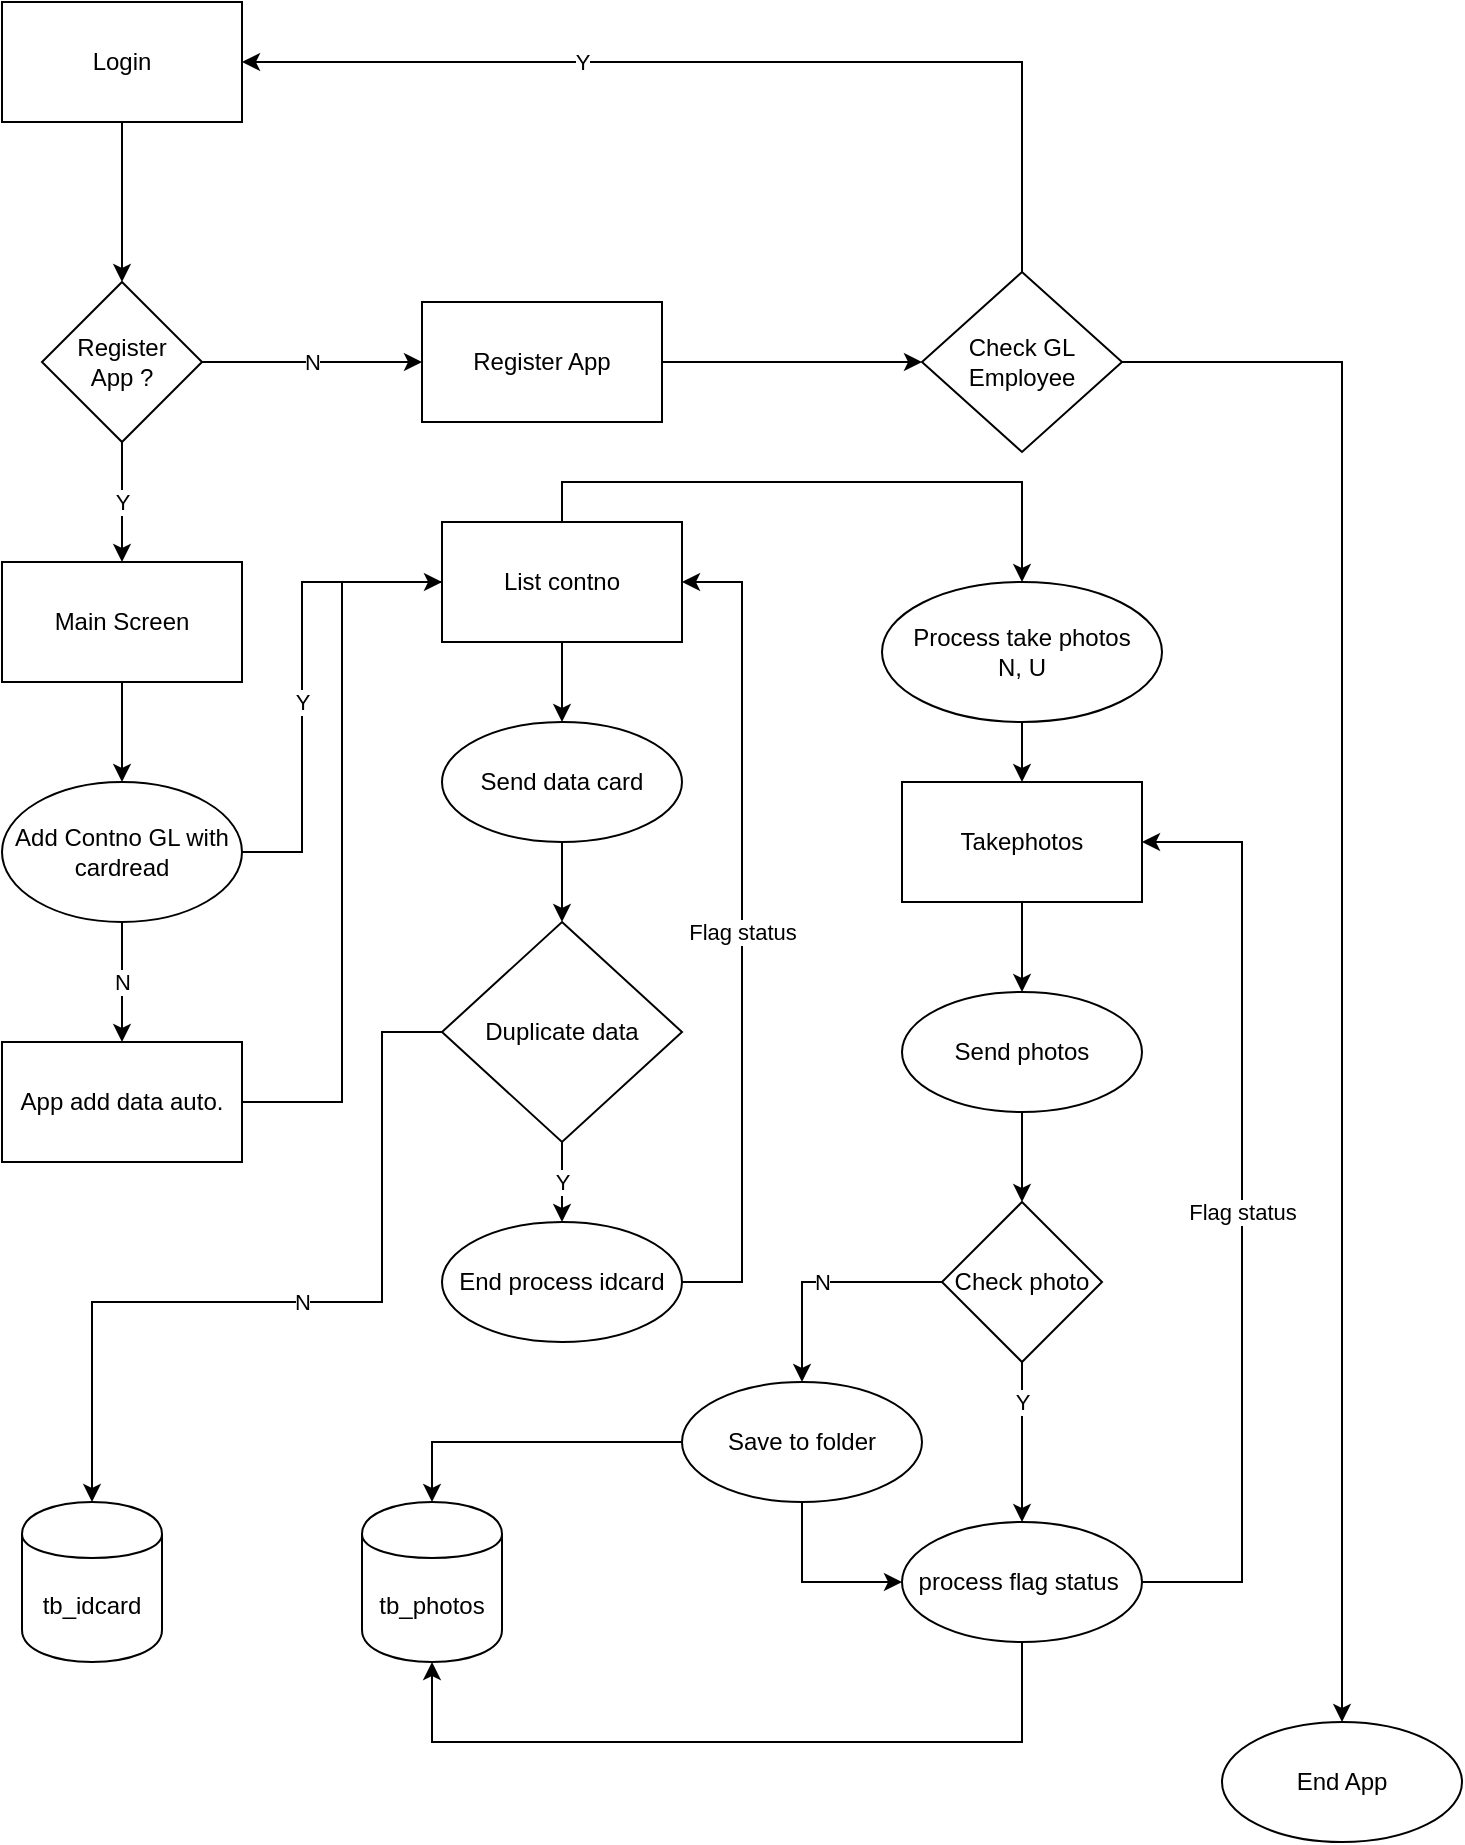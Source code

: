 <mxfile version="14.8.2" type="device" pages="2"><diagram id="YF0e5IJPV51W6datE_c9" name="Flowchart"><mxGraphModel dx="1422" dy="762" grid="1" gridSize="10" guides="1" tooltips="1" connect="1" arrows="1" fold="1" page="1" pageScale="1" pageWidth="827" pageHeight="1169" math="0" shadow="0"><root><mxCell id="0"/><mxCell id="1" parent="0"/><mxCell id="5PFtGLg4y20sp05uvk4--4" style="edgeStyle=orthogonalEdgeStyle;rounded=0;orthogonalLoop=1;jettySize=auto;html=1;entryX=0.5;entryY=0;entryDx=0;entryDy=0;" parent="1" source="5PFtGLg4y20sp05uvk4--2" target="5PFtGLg4y20sp05uvk4--3" edge="1"><mxGeometry relative="1" as="geometry"/></mxCell><mxCell id="5PFtGLg4y20sp05uvk4--2" value="Login" style="rounded=0;whiteSpace=wrap;html=1;" parent="1" vertex="1"><mxGeometry x="70" y="60" width="120" height="60" as="geometry"/></mxCell><mxCell id="5PFtGLg4y20sp05uvk4--6" value="N" style="edgeStyle=orthogonalEdgeStyle;rounded=0;orthogonalLoop=1;jettySize=auto;html=1;" parent="1" source="5PFtGLg4y20sp05uvk4--3" target="5PFtGLg4y20sp05uvk4--5" edge="1"><mxGeometry relative="1" as="geometry"/></mxCell><mxCell id="5PFtGLg4y20sp05uvk4--13" value="Y" style="edgeStyle=orthogonalEdgeStyle;rounded=0;orthogonalLoop=1;jettySize=auto;html=1;" parent="1" source="5PFtGLg4y20sp05uvk4--3" target="5PFtGLg4y20sp05uvk4--12" edge="1"><mxGeometry relative="1" as="geometry"/></mxCell><mxCell id="5PFtGLg4y20sp05uvk4--3" value="Register&lt;br&gt;App ?" style="rhombus;whiteSpace=wrap;html=1;" parent="1" vertex="1"><mxGeometry x="90" y="200" width="80" height="80" as="geometry"/></mxCell><mxCell id="5PFtGLg4y20sp05uvk4--8" value="" style="edgeStyle=orthogonalEdgeStyle;rounded=0;orthogonalLoop=1;jettySize=auto;html=1;" parent="1" source="5PFtGLg4y20sp05uvk4--5" target="5PFtGLg4y20sp05uvk4--7" edge="1"><mxGeometry relative="1" as="geometry"/></mxCell><mxCell id="5PFtGLg4y20sp05uvk4--5" value="Register App" style="whiteSpace=wrap;html=1;" parent="1" vertex="1"><mxGeometry x="280" y="210" width="120" height="60" as="geometry"/></mxCell><mxCell id="5PFtGLg4y20sp05uvk4--9" value="Y" style="edgeStyle=orthogonalEdgeStyle;rounded=0;orthogonalLoop=1;jettySize=auto;html=1;entryX=1;entryY=0.5;entryDx=0;entryDy=0;" parent="1" source="5PFtGLg4y20sp05uvk4--7" target="5PFtGLg4y20sp05uvk4--2" edge="1"><mxGeometry x="0.313" relative="1" as="geometry"><Array as="points"><mxPoint x="580" y="90"/></Array><mxPoint as="offset"/></mxGeometry></mxCell><mxCell id="5PFtGLg4y20sp05uvk4--11" value="" style="edgeStyle=orthogonalEdgeStyle;rounded=0;orthogonalLoop=1;jettySize=auto;html=1;" parent="1" source="5PFtGLg4y20sp05uvk4--7" target="5PFtGLg4y20sp05uvk4--10" edge="1"><mxGeometry relative="1" as="geometry"><Array as="points"><mxPoint x="740" y="240"/></Array></mxGeometry></mxCell><mxCell id="5PFtGLg4y20sp05uvk4--7" value="Check GL&lt;br&gt;Employee" style="rhombus;whiteSpace=wrap;html=1;" parent="1" vertex="1"><mxGeometry x="530" y="195" width="100" height="90" as="geometry"/></mxCell><mxCell id="5PFtGLg4y20sp05uvk4--10" value="End App" style="ellipse;whiteSpace=wrap;html=1;" parent="1" vertex="1"><mxGeometry x="680" y="920" width="120" height="60" as="geometry"/></mxCell><mxCell id="5PFtGLg4y20sp05uvk4--15" value="" style="edgeStyle=orthogonalEdgeStyle;rounded=0;orthogonalLoop=1;jettySize=auto;html=1;" parent="1" source="5PFtGLg4y20sp05uvk4--12" target="5PFtGLg4y20sp05uvk4--14" edge="1"><mxGeometry relative="1" as="geometry"/></mxCell><mxCell id="5PFtGLg4y20sp05uvk4--12" value="Main Screen" style="whiteSpace=wrap;html=1;" parent="1" vertex="1"><mxGeometry x="70" y="340" width="120" height="60" as="geometry"/></mxCell><mxCell id="5PFtGLg4y20sp05uvk4--18" value="N" style="edgeStyle=orthogonalEdgeStyle;rounded=0;orthogonalLoop=1;jettySize=auto;html=1;" parent="1" source="5PFtGLg4y20sp05uvk4--14" target="5PFtGLg4y20sp05uvk4--17" edge="1"><mxGeometry relative="1" as="geometry"/></mxCell><mxCell id="5PFtGLg4y20sp05uvk4--21" value="Y" style="edgeStyle=orthogonalEdgeStyle;rounded=0;orthogonalLoop=1;jettySize=auto;html=1;" parent="1" source="5PFtGLg4y20sp05uvk4--14" edge="1"><mxGeometry x="-0.311" relative="1" as="geometry"><mxPoint x="360" y="350" as="targetPoint"/><Array as="points"><mxPoint x="220" y="485"/><mxPoint x="220" y="350"/></Array><mxPoint as="offset"/></mxGeometry></mxCell><mxCell id="5PFtGLg4y20sp05uvk4--14" value="Add Contno GL with cardread" style="ellipse;whiteSpace=wrap;html=1;" parent="1" vertex="1"><mxGeometry x="70" y="450" width="120" height="70" as="geometry"/></mxCell><mxCell id="5PFtGLg4y20sp05uvk4--20" value="" style="edgeStyle=orthogonalEdgeStyle;rounded=0;orthogonalLoop=1;jettySize=auto;html=1;" parent="1" source="5PFtGLg4y20sp05uvk4--17" target="5PFtGLg4y20sp05uvk4--19" edge="1"><mxGeometry relative="1" as="geometry"><Array as="points"><mxPoint x="240" y="610"/><mxPoint x="240" y="350"/></Array></mxGeometry></mxCell><mxCell id="5PFtGLg4y20sp05uvk4--17" value="App add data auto." style="whiteSpace=wrap;html=1;" parent="1" vertex="1"><mxGeometry x="70" y="580" width="120" height="60" as="geometry"/></mxCell><mxCell id="5PFtGLg4y20sp05uvk4--23" value="" style="edgeStyle=orthogonalEdgeStyle;rounded=0;orthogonalLoop=1;jettySize=auto;html=1;" parent="1" source="5PFtGLg4y20sp05uvk4--19" target="5PFtGLg4y20sp05uvk4--22" edge="1"><mxGeometry relative="1" as="geometry"/></mxCell><mxCell id="5PFtGLg4y20sp05uvk4--35" style="edgeStyle=orthogonalEdgeStyle;rounded=0;orthogonalLoop=1;jettySize=auto;html=1;entryX=0.5;entryY=0;entryDx=0;entryDy=0;" parent="1" source="5PFtGLg4y20sp05uvk4--19" target="5PFtGLg4y20sp05uvk4--34" edge="1"><mxGeometry relative="1" as="geometry"><Array as="points"><mxPoint x="350" y="300"/><mxPoint x="580" y="300"/></Array></mxGeometry></mxCell><mxCell id="5PFtGLg4y20sp05uvk4--19" value="List contno" style="whiteSpace=wrap;html=1;" parent="1" vertex="1"><mxGeometry x="290" y="320" width="120" height="60" as="geometry"/></mxCell><mxCell id="5PFtGLg4y20sp05uvk4--25" value="" style="edgeStyle=orthogonalEdgeStyle;rounded=0;orthogonalLoop=1;jettySize=auto;html=1;" parent="1" source="5PFtGLg4y20sp05uvk4--22" target="5PFtGLg4y20sp05uvk4--24" edge="1"><mxGeometry relative="1" as="geometry"/></mxCell><mxCell id="5PFtGLg4y20sp05uvk4--22" value="Send data card" style="ellipse;whiteSpace=wrap;html=1;" parent="1" vertex="1"><mxGeometry x="290" y="420" width="120" height="60" as="geometry"/></mxCell><mxCell id="5PFtGLg4y20sp05uvk4--27" value="N" style="edgeStyle=orthogonalEdgeStyle;rounded=0;orthogonalLoop=1;jettySize=auto;html=1;" parent="1" source="5PFtGLg4y20sp05uvk4--24" target="5PFtGLg4y20sp05uvk4--26" edge="1"><mxGeometry relative="1" as="geometry"><Array as="points"><mxPoint x="260" y="575"/><mxPoint x="260" y="710"/><mxPoint x="115" y="710"/></Array></mxGeometry></mxCell><mxCell id="5PFtGLg4y20sp05uvk4--29" value="Y" style="edgeStyle=orthogonalEdgeStyle;rounded=0;orthogonalLoop=1;jettySize=auto;html=1;" parent="1" source="5PFtGLg4y20sp05uvk4--24" target="5PFtGLg4y20sp05uvk4--28" edge="1"><mxGeometry relative="1" as="geometry"/></mxCell><mxCell id="5PFtGLg4y20sp05uvk4--24" value="Duplicate data" style="rhombus;whiteSpace=wrap;html=1;" parent="1" vertex="1"><mxGeometry x="290" y="520" width="120" height="110" as="geometry"/></mxCell><mxCell id="5PFtGLg4y20sp05uvk4--26" value="tb_idcard" style="shape=cylinder;whiteSpace=wrap;html=1;boundedLbl=1;backgroundOutline=1;" parent="1" vertex="1"><mxGeometry x="80" y="810" width="70" height="80" as="geometry"/></mxCell><mxCell id="5PFtGLg4y20sp05uvk4--30" value="Flag status" style="edgeStyle=orthogonalEdgeStyle;rounded=0;orthogonalLoop=1;jettySize=auto;html=1;entryX=1;entryY=0.5;entryDx=0;entryDy=0;" parent="1" source="5PFtGLg4y20sp05uvk4--28" target="5PFtGLg4y20sp05uvk4--19" edge="1"><mxGeometry relative="1" as="geometry"><Array as="points"><mxPoint x="440" y="700"/><mxPoint x="440" y="350"/></Array></mxGeometry></mxCell><mxCell id="5PFtGLg4y20sp05uvk4--28" value="End process idcard" style="ellipse;whiteSpace=wrap;html=1;" parent="1" vertex="1"><mxGeometry x="290" y="670" width="120" height="60" as="geometry"/></mxCell><mxCell id="5PFtGLg4y20sp05uvk4--37" value="" style="edgeStyle=orthogonalEdgeStyle;rounded=0;orthogonalLoop=1;jettySize=auto;html=1;" parent="1" source="5PFtGLg4y20sp05uvk4--34" target="5PFtGLg4y20sp05uvk4--36" edge="1"><mxGeometry relative="1" as="geometry"/></mxCell><mxCell id="5PFtGLg4y20sp05uvk4--34" value="Process take photos&lt;br&gt;N, U" style="ellipse;whiteSpace=wrap;html=1;" parent="1" vertex="1"><mxGeometry x="510" y="350" width="140" height="70" as="geometry"/></mxCell><mxCell id="5PFtGLg4y20sp05uvk4--39" value="" style="edgeStyle=orthogonalEdgeStyle;rounded=0;orthogonalLoop=1;jettySize=auto;html=1;" parent="1" source="5PFtGLg4y20sp05uvk4--36" target="5PFtGLg4y20sp05uvk4--38" edge="1"><mxGeometry relative="1" as="geometry"/></mxCell><mxCell id="5PFtGLg4y20sp05uvk4--36" value="Takephotos" style="whiteSpace=wrap;html=1;" parent="1" vertex="1"><mxGeometry x="520" y="450" width="120" height="60" as="geometry"/></mxCell><mxCell id="5PFtGLg4y20sp05uvk4--41" value="" style="edgeStyle=orthogonalEdgeStyle;rounded=0;orthogonalLoop=1;jettySize=auto;html=1;" parent="1" source="5PFtGLg4y20sp05uvk4--38" target="5PFtGLg4y20sp05uvk4--40" edge="1"><mxGeometry relative="1" as="geometry"/></mxCell><mxCell id="5PFtGLg4y20sp05uvk4--38" value="Send photos" style="ellipse;whiteSpace=wrap;html=1;" parent="1" vertex="1"><mxGeometry x="520" y="555" width="120" height="60" as="geometry"/></mxCell><mxCell id="5PFtGLg4y20sp05uvk4--44" value="N" style="edgeStyle=orthogonalEdgeStyle;rounded=0;orthogonalLoop=1;jettySize=auto;html=1;" parent="1" source="5PFtGLg4y20sp05uvk4--40" target="5PFtGLg4y20sp05uvk4--43" edge="1"><mxGeometry relative="1" as="geometry"/></mxCell><mxCell id="5PFtGLg4y20sp05uvk4--50" value="Y" style="edgeStyle=orthogonalEdgeStyle;rounded=0;orthogonalLoop=1;jettySize=auto;html=1;" parent="1" source="5PFtGLg4y20sp05uvk4--40" target="5PFtGLg4y20sp05uvk4--49" edge="1"><mxGeometry x="-0.5" relative="1" as="geometry"><mxPoint as="offset"/></mxGeometry></mxCell><mxCell id="5PFtGLg4y20sp05uvk4--40" value="Check photo" style="rhombus;whiteSpace=wrap;html=1;" parent="1" vertex="1"><mxGeometry x="540" y="660" width="80" height="80" as="geometry"/></mxCell><mxCell id="5PFtGLg4y20sp05uvk4--46" value="" style="edgeStyle=orthogonalEdgeStyle;rounded=0;orthogonalLoop=1;jettySize=auto;html=1;" parent="1" source="5PFtGLg4y20sp05uvk4--43" target="5PFtGLg4y20sp05uvk4--45" edge="1"><mxGeometry relative="1" as="geometry"><Array as="points"><mxPoint x="285" y="780"/></Array></mxGeometry></mxCell><mxCell id="5PFtGLg4y20sp05uvk4--53" style="edgeStyle=orthogonalEdgeStyle;rounded=0;orthogonalLoop=1;jettySize=auto;html=1;entryX=0;entryY=0.5;entryDx=0;entryDy=0;" parent="1" source="5PFtGLg4y20sp05uvk4--43" target="5PFtGLg4y20sp05uvk4--49" edge="1"><mxGeometry relative="1" as="geometry"><mxPoint x="690" y="780" as="targetPoint"/></mxGeometry></mxCell><mxCell id="5PFtGLg4y20sp05uvk4--43" value="Save to folder" style="ellipse;whiteSpace=wrap;html=1;" parent="1" vertex="1"><mxGeometry x="410" y="750" width="120" height="60" as="geometry"/></mxCell><mxCell id="5PFtGLg4y20sp05uvk4--45" value="tb_photos" style="shape=cylinder;whiteSpace=wrap;html=1;boundedLbl=1;backgroundOutline=1;" parent="1" vertex="1"><mxGeometry x="250" y="810" width="70" height="80" as="geometry"/></mxCell><mxCell id="5PFtGLg4y20sp05uvk4--51" style="edgeStyle=orthogonalEdgeStyle;rounded=0;orthogonalLoop=1;jettySize=auto;html=1;entryX=0.5;entryY=1;entryDx=0;entryDy=0;" parent="1" source="5PFtGLg4y20sp05uvk4--49" target="5PFtGLg4y20sp05uvk4--45" edge="1"><mxGeometry relative="1" as="geometry"><Array as="points"><mxPoint x="580" y="930"/><mxPoint x="285" y="930"/></Array></mxGeometry></mxCell><mxCell id="5PFtGLg4y20sp05uvk4--52" value="Flag status" style="edgeStyle=orthogonalEdgeStyle;rounded=0;orthogonalLoop=1;jettySize=auto;html=1;entryX=1;entryY=0.5;entryDx=0;entryDy=0;" parent="1" source="5PFtGLg4y20sp05uvk4--49" target="5PFtGLg4y20sp05uvk4--36" edge="1"><mxGeometry relative="1" as="geometry"><Array as="points"><mxPoint x="690" y="850"/><mxPoint x="690" y="480"/></Array></mxGeometry></mxCell><mxCell id="5PFtGLg4y20sp05uvk4--49" value="process flag status&amp;nbsp;" style="ellipse;whiteSpace=wrap;html=1;" parent="1" vertex="1"><mxGeometry x="520" y="820" width="120" height="60" as="geometry"/></mxCell></root></mxGraphModel></diagram><diagram id="a1ceNBy_hAPQOx5nIkHj" name="ER-Diagram Sqlite"><mxGraphModel dx="1422" dy="1931" grid="1" gridSize="10" guides="1" tooltips="1" connect="1" arrows="1" fold="1" page="1" pageScale="1" pageWidth="827" pageHeight="1169" math="0" shadow="0"><root><mxCell id="cANbk5SHggT_D3XunFMc-0"/><mxCell id="cANbk5SHggT_D3XunFMc-1" parent="cANbk5SHggT_D3XunFMc-0"/><mxCell id="cANbk5SHggT_D3XunFMc-2" value="tb_user" style="shape=table;startSize=30;container=1;collapsible=1;childLayout=tableLayout;fixedRows=1;rowLines=0;fontStyle=1;align=center;resizeLast=1;" parent="cANbk5SHggT_D3XunFMc-1" vertex="1"><mxGeometry x="310" y="-255" width="150" height="220" as="geometry"/></mxCell><mxCell id="cANbk5SHggT_D3XunFMc-3" value="" style="shape=partialRectangle;collapsible=0;dropTarget=0;pointerEvents=0;fillColor=none;top=0;left=0;bottom=1;right=0;points=[[0,0.5],[1,0.5]];portConstraint=eastwest;" parent="cANbk5SHggT_D3XunFMc-2" vertex="1"><mxGeometry y="30" width="150" height="30" as="geometry"/></mxCell><mxCell id="cANbk5SHggT_D3XunFMc-4" value="PK" style="shape=partialRectangle;connectable=0;fillColor=none;top=0;left=0;bottom=0;right=0;fontStyle=1;overflow=hidden;" parent="cANbk5SHggT_D3XunFMc-3" vertex="1"><mxGeometry width="30" height="30" as="geometry"/></mxCell><mxCell id="cANbk5SHggT_D3XunFMc-5" value="id" style="shape=partialRectangle;connectable=0;fillColor=none;top=0;left=0;bottom=0;right=0;align=left;spacingLeft=6;fontStyle=5;overflow=hidden;" parent="cANbk5SHggT_D3XunFMc-3" vertex="1"><mxGeometry x="30" width="120" height="30" as="geometry"/></mxCell><mxCell id="cANbk5SHggT_D3XunFMc-6" value="" style="shape=partialRectangle;collapsible=0;dropTarget=0;pointerEvents=0;fillColor=none;top=0;left=0;bottom=0;right=0;points=[[0,0.5],[1,0.5]];portConstraint=eastwest;" parent="cANbk5SHggT_D3XunFMc-2" vertex="1"><mxGeometry y="60" width="150" height="30" as="geometry"/></mxCell><mxCell id="cANbk5SHggT_D3XunFMc-7" value="str" style="shape=partialRectangle;connectable=0;fillColor=none;top=0;left=0;bottom=0;right=0;editable=1;overflow=hidden;" parent="cANbk5SHggT_D3XunFMc-6" vertex="1"><mxGeometry width="30" height="30" as="geometry"/></mxCell><mxCell id="cANbk5SHggT_D3XunFMc-8" value="empId" style="shape=partialRectangle;connectable=0;fillColor=none;top=0;left=0;bottom=0;right=0;align=left;spacingLeft=6;overflow=hidden;" parent="cANbk5SHggT_D3XunFMc-6" vertex="1"><mxGeometry x="30" width="120" height="30" as="geometry"/></mxCell><mxCell id="cANbk5SHggT_D3XunFMc-9" value="" style="shape=partialRectangle;collapsible=0;dropTarget=0;pointerEvents=0;fillColor=none;top=0;left=0;bottom=0;right=0;points=[[0,0.5],[1,0.5]];portConstraint=eastwest;" parent="cANbk5SHggT_D3XunFMc-2" vertex="1"><mxGeometry y="90" width="150" height="30" as="geometry"/></mxCell><mxCell id="cANbk5SHggT_D3XunFMc-10" value="str" style="shape=partialRectangle;connectable=0;fillColor=none;top=0;left=0;bottom=0;right=0;editable=1;overflow=hidden;" parent="cANbk5SHggT_D3XunFMc-9" vertex="1"><mxGeometry width="30" height="30" as="geometry"/></mxCell><mxCell id="cANbk5SHggT_D3XunFMc-11" value="uuid" style="shape=partialRectangle;connectable=0;fillColor=none;top=0;left=0;bottom=0;right=0;align=left;spacingLeft=6;overflow=hidden;" parent="cANbk5SHggT_D3XunFMc-9" vertex="1"><mxGeometry x="30" width="120" height="30" as="geometry"/></mxCell><mxCell id="cANbk5SHggT_D3XunFMc-12" value="" style="shape=partialRectangle;collapsible=0;dropTarget=0;pointerEvents=0;fillColor=none;top=0;left=0;bottom=0;right=0;points=[[0,0.5],[1,0.5]];portConstraint=eastwest;" parent="cANbk5SHggT_D3XunFMc-2" vertex="1"><mxGeometry y="120" width="150" height="30" as="geometry"/></mxCell><mxCell id="cANbk5SHggT_D3XunFMc-13" value="str" style="shape=partialRectangle;connectable=0;fillColor=none;top=0;left=0;bottom=0;right=0;editable=1;overflow=hidden;" parent="cANbk5SHggT_D3XunFMc-12" vertex="1"><mxGeometry width="30" height="30" as="geometry"/></mxCell><mxCell id="cANbk5SHggT_D3XunFMc-14" value="empid-uuid" style="shape=partialRectangle;connectable=0;fillColor=none;top=0;left=0;bottom=0;right=0;align=left;spacingLeft=6;overflow=hidden;" parent="cANbk5SHggT_D3XunFMc-12" vertex="1"><mxGeometry x="30" width="120" height="30" as="geometry"/></mxCell><mxCell id="cANbk5SHggT_D3XunFMc-18" value="" style="shape=partialRectangle;collapsible=0;dropTarget=0;pointerEvents=0;fillColor=none;top=0;left=0;bottom=0;right=0;points=[[0,0.5],[1,0.5]];portConstraint=eastwest;" parent="cANbk5SHggT_D3XunFMc-2" vertex="1"><mxGeometry y="150" width="150" height="30" as="geometry"/></mxCell><mxCell id="cANbk5SHggT_D3XunFMc-19" value="str" style="shape=partialRectangle;connectable=0;fillColor=none;top=0;left=0;bottom=0;right=0;editable=1;overflow=hidden;" parent="cANbk5SHggT_D3XunFMc-18" vertex="1"><mxGeometry width="30" height="30" as="geometry"/></mxCell><mxCell id="cANbk5SHggT_D3XunFMc-20" value="fullname" style="shape=partialRectangle;connectable=0;fillColor=none;top=0;left=0;bottom=0;right=0;align=left;spacingLeft=6;overflow=hidden;" parent="cANbk5SHggT_D3XunFMc-18" vertex="1"><mxGeometry x="30" width="120" height="30" as="geometry"/></mxCell><mxCell id="cANbk5SHggT_D3XunFMc-21" value="" style="shape=partialRectangle;collapsible=0;dropTarget=0;pointerEvents=0;fillColor=none;top=0;left=0;bottom=0;right=0;points=[[0,0.5],[1,0.5]];portConstraint=eastwest;" parent="cANbk5SHggT_D3XunFMc-2" vertex="1"><mxGeometry y="180" width="150" height="30" as="geometry"/></mxCell><mxCell id="cANbk5SHggT_D3XunFMc-22" value="str" style="shape=partialRectangle;connectable=0;fillColor=none;top=0;left=0;bottom=0;right=0;editable=1;overflow=hidden;" parent="cANbk5SHggT_D3XunFMc-21" vertex="1"><mxGeometry width="30" height="30" as="geometry"/></mxCell><mxCell id="cANbk5SHggT_D3XunFMc-23" value="admin" style="shape=partialRectangle;connectable=0;fillColor=none;top=0;left=0;bottom=0;right=0;align=left;spacingLeft=6;overflow=hidden;" parent="cANbk5SHggT_D3XunFMc-21" vertex="1"><mxGeometry x="30" width="120" height="30" as="geometry"/></mxCell><mxCell id="1lbPqt00ibFXX0kyumUD-0" value="tb_contract" style="shape=table;startSize=30;container=1;collapsible=1;childLayout=tableLayout;fixedRows=1;rowLines=0;fontStyle=1;align=center;resizeLast=1;" vertex="1" parent="cANbk5SHggT_D3XunFMc-1"><mxGeometry x="250" y="-1100" width="130" height="340" as="geometry"/></mxCell><mxCell id="1lbPqt00ibFXX0kyumUD-1" value="" style="shape=partialRectangle;collapsible=0;dropTarget=0;pointerEvents=0;fillColor=none;top=0;left=0;bottom=1;right=0;points=[[0,0.5],[1,0.5]];portConstraint=eastwest;" vertex="1" parent="1lbPqt00ibFXX0kyumUD-0"><mxGeometry y="30" width="130" height="30" as="geometry"/></mxCell><mxCell id="1lbPqt00ibFXX0kyumUD-2" value="PK" style="shape=partialRectangle;connectable=0;fillColor=none;top=0;left=0;bottom=0;right=0;fontStyle=1;overflow=hidden;" vertex="1" parent="1lbPqt00ibFXX0kyumUD-1"><mxGeometry width="30" height="30" as="geometry"/></mxCell><mxCell id="1lbPqt00ibFXX0kyumUD-3" value="contno" style="shape=partialRectangle;connectable=0;fillColor=none;top=0;left=0;bottom=0;right=0;align=left;spacingLeft=6;fontStyle=5;overflow=hidden;" vertex="1" parent="1lbPqt00ibFXX0kyumUD-1"><mxGeometry x="30" width="100" height="30" as="geometry"/></mxCell><mxCell id="1lbPqt00ibFXX0kyumUD-4" value="" style="shape=partialRectangle;collapsible=0;dropTarget=0;pointerEvents=0;fillColor=none;top=0;left=0;bottom=0;right=0;points=[[0,0.5],[1,0.5]];portConstraint=eastwest;" vertex="1" parent="1lbPqt00ibFXX0kyumUD-0"><mxGeometry y="60" width="130" height="30" as="geometry"/></mxCell><mxCell id="1lbPqt00ibFXX0kyumUD-5" value="str" style="shape=partialRectangle;connectable=0;fillColor=none;top=0;left=0;bottom=0;right=0;editable=1;overflow=hidden;" vertex="1" parent="1lbPqt00ibFXX0kyumUD-4"><mxGeometry width="30" height="30" as="geometry"/></mxCell><mxCell id="1lbPqt00ibFXX0kyumUD-6" value="iden" style="shape=partialRectangle;connectable=0;fillColor=none;top=0;left=0;bottom=0;right=0;align=left;spacingLeft=6;overflow=hidden;" vertex="1" parent="1lbPqt00ibFXX0kyumUD-4"><mxGeometry x="30" width="100" height="30" as="geometry"/></mxCell><mxCell id="1lbPqt00ibFXX0kyumUD-7" value="" style="shape=partialRectangle;collapsible=0;dropTarget=0;pointerEvents=0;fillColor=none;top=0;left=0;bottom=0;right=0;points=[[0,0.5],[1,0.5]];portConstraint=eastwest;" vertex="1" parent="1lbPqt00ibFXX0kyumUD-0"><mxGeometry y="90" width="130" height="30" as="geometry"/></mxCell><mxCell id="1lbPqt00ibFXX0kyumUD-8" value="int" style="shape=partialRectangle;connectable=0;fillColor=none;top=0;left=0;bottom=0;right=0;editable=1;overflow=hidden;" vertex="1" parent="1lbPqt00ibFXX0kyumUD-7"><mxGeometry width="30" height="30" as="geometry"/></mxCell><mxCell id="1lbPqt00ibFXX0kyumUD-9" value="id_com" style="shape=partialRectangle;connectable=0;fillColor=none;top=0;left=0;bottom=0;right=0;align=left;spacingLeft=6;overflow=hidden;" vertex="1" parent="1lbPqt00ibFXX0kyumUD-7"><mxGeometry x="30" width="100" height="30" as="geometry"/></mxCell><mxCell id="1lbPqt00ibFXX0kyumUD-10" value="" style="shape=partialRectangle;collapsible=0;dropTarget=0;pointerEvents=0;fillColor=none;top=0;left=0;bottom=0;right=0;points=[[0,0.5],[1,0.5]];portConstraint=eastwest;" vertex="1" parent="1lbPqt00ibFXX0kyumUD-0"><mxGeometry y="120" width="130" height="30" as="geometry"/></mxCell><mxCell id="1lbPqt00ibFXX0kyumUD-11" value="int" style="shape=partialRectangle;connectable=0;fillColor=none;top=0;left=0;bottom=0;right=0;editable=1;overflow=hidden;" vertex="1" parent="1lbPqt00ibFXX0kyumUD-10"><mxGeometry width="30" height="30" as="geometry"/></mxCell><mxCell id="1lbPqt00ibFXX0kyumUD-12" value="id_type" style="shape=partialRectangle;connectable=0;fillColor=none;top=0;left=0;bottom=0;right=0;align=left;spacingLeft=6;overflow=hidden;" vertex="1" parent="1lbPqt00ibFXX0kyumUD-10"><mxGeometry x="30" width="100" height="30" as="geometry"/></mxCell><mxCell id="1lbPqt00ibFXX0kyumUD-13" value="" style="shape=partialRectangle;collapsible=0;dropTarget=0;pointerEvents=0;fillColor=none;top=0;left=0;bottom=0;right=0;points=[[0,0.5],[1,0.5]];portConstraint=eastwest;" vertex="1" parent="1lbPqt00ibFXX0kyumUD-0"><mxGeometry y="150" width="130" height="30" as="geometry"/></mxCell><mxCell id="1lbPqt00ibFXX0kyumUD-14" value="str" style="shape=partialRectangle;connectable=0;fillColor=none;top=0;left=0;bottom=0;right=0;editable=1;overflow=hidden;" vertex="1" parent="1lbPqt00ibFXX0kyumUD-13"><mxGeometry width="30" height="30" as="geometry"/></mxCell><mxCell id="1lbPqt00ibFXX0kyumUD-15" value="upload_cont" style="shape=partialRectangle;connectable=0;fillColor=none;top=0;left=0;bottom=0;right=0;align=left;spacingLeft=6;overflow=hidden;" vertex="1" parent="1lbPqt00ibFXX0kyumUD-13"><mxGeometry x="30" width="100" height="30" as="geometry"/></mxCell><mxCell id="1lbPqt00ibFXX0kyumUD-16" value="" style="shape=partialRectangle;collapsible=0;dropTarget=0;pointerEvents=0;fillColor=none;top=0;left=0;bottom=0;right=0;points=[[0,0.5],[1,0.5]];portConstraint=eastwest;" vertex="1" parent="1lbPqt00ibFXX0kyumUD-0"><mxGeometry y="180" width="130" height="30" as="geometry"/></mxCell><mxCell id="1lbPqt00ibFXX0kyumUD-17" value="date" style="shape=partialRectangle;connectable=0;fillColor=none;top=0;left=0;bottom=0;right=0;editable=1;overflow=hidden;" vertex="1" parent="1lbPqt00ibFXX0kyumUD-16"><mxGeometry width="30" height="30" as="geometry"/></mxCell><mxCell id="1lbPqt00ibFXX0kyumUD-18" value="date_create" style="shape=partialRectangle;connectable=0;fillColor=none;top=0;left=0;bottom=0;right=0;align=left;spacingLeft=6;overflow=hidden;" vertex="1" parent="1lbPqt00ibFXX0kyumUD-16"><mxGeometry x="30" width="100" height="30" as="geometry"/></mxCell><mxCell id="1lbPqt00ibFXX0kyumUD-22" value="" style="shape=partialRectangle;collapsible=0;dropTarget=0;pointerEvents=0;fillColor=none;top=0;left=0;bottom=0;right=0;points=[[0,0.5],[1,0.5]];portConstraint=eastwest;" vertex="1" parent="1lbPqt00ibFXX0kyumUD-0"><mxGeometry y="210" width="130" height="30" as="geometry"/></mxCell><mxCell id="1lbPqt00ibFXX0kyumUD-23" value="time" style="shape=partialRectangle;connectable=0;fillColor=none;top=0;left=0;bottom=0;right=0;editable=1;overflow=hidden;" vertex="1" parent="1lbPqt00ibFXX0kyumUD-22"><mxGeometry width="30" height="30" as="geometry"/></mxCell><mxCell id="1lbPqt00ibFXX0kyumUD-24" value="time_create" style="shape=partialRectangle;connectable=0;fillColor=none;top=0;left=0;bottom=0;right=0;align=left;spacingLeft=6;overflow=hidden;" vertex="1" parent="1lbPqt00ibFXX0kyumUD-22"><mxGeometry x="30" width="100" height="30" as="geometry"/></mxCell><mxCell id="1lbPqt00ibFXX0kyumUD-378" value="" style="shape=partialRectangle;collapsible=0;dropTarget=0;pointerEvents=0;fillColor=none;top=0;left=0;bottom=0;right=0;points=[[0,0.5],[1,0.5]];portConstraint=eastwest;" vertex="1" parent="1lbPqt00ibFXX0kyumUD-0"><mxGeometry y="240" width="130" height="30" as="geometry"/></mxCell><mxCell id="1lbPqt00ibFXX0kyumUD-379" value="str" style="shape=partialRectangle;connectable=0;fillColor=none;top=0;left=0;bottom=0;right=0;editable=1;overflow=hidden;" vertex="1" parent="1lbPqt00ibFXX0kyumUD-378"><mxGeometry width="30" height="30" as="geometry"/></mxCell><mxCell id="1lbPqt00ibFXX0kyumUD-380" value="set_delete" style="shape=partialRectangle;connectable=0;fillColor=none;top=0;left=0;bottom=0;right=0;align=left;spacingLeft=6;overflow=hidden;" vertex="1" parent="1lbPqt00ibFXX0kyumUD-378"><mxGeometry x="30" width="100" height="30" as="geometry"/></mxCell><mxCell id="1lbPqt00ibFXX0kyumUD-381" value="" style="shape=partialRectangle;collapsible=0;dropTarget=0;pointerEvents=0;fillColor=none;top=0;left=0;bottom=0;right=0;points=[[0,0.5],[1,0.5]];portConstraint=eastwest;" vertex="1" parent="1lbPqt00ibFXX0kyumUD-0"><mxGeometry y="270" width="130" height="30" as="geometry"/></mxCell><mxCell id="1lbPqt00ibFXX0kyumUD-382" value="date" style="shape=partialRectangle;connectable=0;fillColor=none;top=0;left=0;bottom=0;right=0;editable=1;overflow=hidden;" vertex="1" parent="1lbPqt00ibFXX0kyumUD-381"><mxGeometry width="30" height="30" as="geometry"/></mxCell><mxCell id="1lbPqt00ibFXX0kyumUD-383" value="date_delete" style="shape=partialRectangle;connectable=0;fillColor=none;top=0;left=0;bottom=0;right=0;align=left;spacingLeft=6;overflow=hidden;" vertex="1" parent="1lbPqt00ibFXX0kyumUD-381"><mxGeometry x="30" width="100" height="30" as="geometry"/></mxCell><mxCell id="1lbPqt00ibFXX0kyumUD-384" value="" style="shape=partialRectangle;collapsible=0;dropTarget=0;pointerEvents=0;fillColor=none;top=0;left=0;bottom=0;right=0;points=[[0,0.5],[1,0.5]];portConstraint=eastwest;" vertex="1" parent="1lbPqt00ibFXX0kyumUD-0"><mxGeometry y="300" width="130" height="30" as="geometry"/></mxCell><mxCell id="1lbPqt00ibFXX0kyumUD-385" value="str" style="shape=partialRectangle;connectable=0;fillColor=none;top=0;left=0;bottom=0;right=0;editable=1;overflow=hidden;" vertex="1" parent="1lbPqt00ibFXX0kyumUD-384"><mxGeometry width="30" height="30" as="geometry"/></mxCell><mxCell id="1lbPqt00ibFXX0kyumUD-386" value="set_trash" style="shape=partialRectangle;connectable=0;fillColor=none;top=0;left=0;bottom=0;right=0;align=left;spacingLeft=6;overflow=hidden;" vertex="1" parent="1lbPqt00ibFXX0kyumUD-384"><mxGeometry x="30" width="100" height="30" as="geometry"/></mxCell><mxCell id="1lbPqt00ibFXX0kyumUD-91" value="tb_idcard" style="shape=table;startSize=30;container=1;collapsible=1;childLayout=tableLayout;fixedRows=1;rowLines=0;fontStyle=1;align=center;resizeLast=1;" vertex="1" parent="cANbk5SHggT_D3XunFMc-1"><mxGeometry x="660" y="-1120" width="160" height="400" as="geometry"/></mxCell><mxCell id="1lbPqt00ibFXX0kyumUD-92" value="" style="shape=partialRectangle;collapsible=0;dropTarget=0;pointerEvents=0;fillColor=none;top=0;left=0;bottom=0;right=0;points=[[0,0.5],[1,0.5]];portConstraint=eastwest;" vertex="1" parent="1lbPqt00ibFXX0kyumUD-91"><mxGeometry y="30" width="160" height="30" as="geometry"/></mxCell><mxCell id="1lbPqt00ibFXX0kyumUD-93" value="PK,FK1" style="shape=partialRectangle;connectable=0;fillColor=none;top=0;left=0;bottom=0;right=0;fontStyle=1;overflow=hidden;" vertex="1" parent="1lbPqt00ibFXX0kyumUD-92"><mxGeometry width="60" height="30" as="geometry"/></mxCell><mxCell id="1lbPqt00ibFXX0kyumUD-94" value="idcard" style="shape=partialRectangle;connectable=0;fillColor=none;top=0;left=0;bottom=0;right=0;align=left;spacingLeft=6;fontStyle=5;overflow=hidden;" vertex="1" parent="1lbPqt00ibFXX0kyumUD-92"><mxGeometry x="60" width="100" height="30" as="geometry"/></mxCell><mxCell id="1lbPqt00ibFXX0kyumUD-95" value="" style="shape=partialRectangle;collapsible=0;dropTarget=0;pointerEvents=0;fillColor=none;top=0;left=0;bottom=1;right=0;points=[[0,0.5],[1,0.5]];portConstraint=eastwest;" vertex="1" parent="1lbPqt00ibFXX0kyumUD-91"><mxGeometry y="60" width="160" height="30" as="geometry"/></mxCell><mxCell id="1lbPqt00ibFXX0kyumUD-96" value="PK,FK2" style="shape=partialRectangle;connectable=0;fillColor=none;top=0;left=0;bottom=0;right=0;fontStyle=1;overflow=hidden;" vertex="1" parent="1lbPqt00ibFXX0kyumUD-95"><mxGeometry width="60" height="30" as="geometry"/></mxCell><mxCell id="1lbPqt00ibFXX0kyumUD-97" value="id_cus" style="shape=partialRectangle;connectable=0;fillColor=none;top=0;left=0;bottom=0;right=0;align=left;spacingLeft=6;fontStyle=5;overflow=hidden;" vertex="1" parent="1lbPqt00ibFXX0kyumUD-95"><mxGeometry x="60" width="100" height="30" as="geometry"/></mxCell><mxCell id="1lbPqt00ibFXX0kyumUD-297" value="" style="shape=partialRectangle;collapsible=0;dropTarget=0;pointerEvents=0;fillColor=none;top=0;left=0;bottom=1;right=0;points=[[0,0.5],[1,0.5]];portConstraint=eastwest;" vertex="1" parent="1lbPqt00ibFXX0kyumUD-91"><mxGeometry y="90" width="160" height="30" as="geometry"/></mxCell><mxCell id="1lbPqt00ibFXX0kyumUD-298" value="PK,FK3" style="shape=partialRectangle;connectable=0;fillColor=none;top=0;left=0;bottom=0;right=0;fontStyle=1;overflow=hidden;" vertex="1" parent="1lbPqt00ibFXX0kyumUD-297"><mxGeometry width="60" height="30" as="geometry"/></mxCell><mxCell id="1lbPqt00ibFXX0kyumUD-299" value="id_guarantor" style="shape=partialRectangle;connectable=0;fillColor=none;top=0;left=0;bottom=0;right=0;align=left;spacingLeft=6;fontStyle=5;overflow=hidden;" vertex="1" parent="1lbPqt00ibFXX0kyumUD-297"><mxGeometry x="60" width="100" height="30" as="geometry"/></mxCell><mxCell id="1lbPqt00ibFXX0kyumUD-98" value="" style="shape=partialRectangle;collapsible=0;dropTarget=0;pointerEvents=0;fillColor=none;top=0;left=0;bottom=0;right=0;points=[[0,0.5],[1,0.5]];portConstraint=eastwest;" vertex="1" parent="1lbPqt00ibFXX0kyumUD-91"><mxGeometry y="120" width="160" height="30" as="geometry"/></mxCell><mxCell id="1lbPqt00ibFXX0kyumUD-99" value="str" style="shape=partialRectangle;connectable=0;fillColor=none;top=0;left=0;bottom=0;right=0;editable=1;overflow=hidden;" vertex="1" parent="1lbPqt00ibFXX0kyumUD-98"><mxGeometry width="60" height="30" as="geometry"/></mxCell><mxCell id="1lbPqt00ibFXX0kyumUD-100" value="fname" style="shape=partialRectangle;connectable=0;fillColor=none;top=0;left=0;bottom=0;right=0;align=left;spacingLeft=6;overflow=hidden;" vertex="1" parent="1lbPqt00ibFXX0kyumUD-98"><mxGeometry x="60" width="100" height="30" as="geometry"/></mxCell><mxCell id="1lbPqt00ibFXX0kyumUD-101" value="" style="shape=partialRectangle;collapsible=0;dropTarget=0;pointerEvents=0;fillColor=none;top=0;left=0;bottom=0;right=0;points=[[0,0.5],[1,0.5]];portConstraint=eastwest;" vertex="1" parent="1lbPqt00ibFXX0kyumUD-91"><mxGeometry y="150" width="160" height="30" as="geometry"/></mxCell><mxCell id="1lbPqt00ibFXX0kyumUD-102" value="str" style="shape=partialRectangle;connectable=0;fillColor=none;top=0;left=0;bottom=0;right=0;editable=1;overflow=hidden;" vertex="1" parent="1lbPqt00ibFXX0kyumUD-101"><mxGeometry width="60" height="30" as="geometry"/></mxCell><mxCell id="1lbPqt00ibFXX0kyumUD-103" value="lnam" style="shape=partialRectangle;connectable=0;fillColor=none;top=0;left=0;bottom=0;right=0;align=left;spacingLeft=6;overflow=hidden;" vertex="1" parent="1lbPqt00ibFXX0kyumUD-101"><mxGeometry x="60" width="100" height="30" as="geometry"/></mxCell><mxCell id="1lbPqt00ibFXX0kyumUD-106" value="" style="shape=partialRectangle;collapsible=0;dropTarget=0;pointerEvents=0;fillColor=none;top=0;left=0;bottom=0;right=0;points=[[0,0.5],[1,0.5]];portConstraint=eastwest;" vertex="1" parent="1lbPqt00ibFXX0kyumUD-91"><mxGeometry y="180" width="160" height="30" as="geometry"/></mxCell><mxCell id="1lbPqt00ibFXX0kyumUD-107" value="date" style="shape=partialRectangle;connectable=0;fillColor=none;top=0;left=0;bottom=0;right=0;editable=1;overflow=hidden;" vertex="1" parent="1lbPqt00ibFXX0kyumUD-106"><mxGeometry width="60" height="30" as="geometry"/></mxCell><mxCell id="1lbPqt00ibFXX0kyumUD-108" value="date_regist" style="shape=partialRectangle;connectable=0;fillColor=none;top=0;left=0;bottom=0;right=0;align=left;spacingLeft=6;overflow=hidden;" vertex="1" parent="1lbPqt00ibFXX0kyumUD-106"><mxGeometry x="60" width="100" height="30" as="geometry"/></mxCell><mxCell id="1lbPqt00ibFXX0kyumUD-109" value="" style="shape=partialRectangle;collapsible=0;dropTarget=0;pointerEvents=0;fillColor=none;top=0;left=0;bottom=0;right=0;points=[[0,0.5],[1,0.5]];portConstraint=eastwest;" vertex="1" parent="1lbPqt00ibFXX0kyumUD-91"><mxGeometry y="210" width="160" height="30" as="geometry"/></mxCell><mxCell id="1lbPqt00ibFXX0kyumUD-110" value="date" style="shape=partialRectangle;connectable=0;fillColor=none;top=0;left=0;bottom=0;right=0;editable=1;overflow=hidden;" vertex="1" parent="1lbPqt00ibFXX0kyumUD-109"><mxGeometry width="60" height="30" as="geometry"/></mxCell><mxCell id="1lbPqt00ibFXX0kyumUD-111" value="date_endcard" style="shape=partialRectangle;connectable=0;fillColor=none;top=0;left=0;bottom=0;right=0;align=left;spacingLeft=6;overflow=hidden;" vertex="1" parent="1lbPqt00ibFXX0kyumUD-109"><mxGeometry x="60" width="100" height="30" as="geometry"/></mxCell><mxCell id="1lbPqt00ibFXX0kyumUD-112" value="" style="shape=partialRectangle;collapsible=0;dropTarget=0;pointerEvents=0;fillColor=none;top=0;left=0;bottom=0;right=0;points=[[0,0.5],[1,0.5]];portConstraint=eastwest;" vertex="1" parent="1lbPqt00ibFXX0kyumUD-91"><mxGeometry y="240" width="160" height="30" as="geometry"/></mxCell><mxCell id="1lbPqt00ibFXX0kyumUD-113" value="str" style="shape=partialRectangle;connectable=0;fillColor=none;top=0;left=0;bottom=0;right=0;editable=1;overflow=hidden;" vertex="1" parent="1lbPqt00ibFXX0kyumUD-112"><mxGeometry width="60" height="30" as="geometry"/></mxCell><mxCell id="1lbPqt00ibFXX0kyumUD-114" value="address" style="shape=partialRectangle;connectable=0;fillColor=none;top=0;left=0;bottom=0;right=0;align=left;spacingLeft=6;overflow=hidden;" vertex="1" parent="1lbPqt00ibFXX0kyumUD-112"><mxGeometry x="60" width="100" height="30" as="geometry"/></mxCell><mxCell id="1lbPqt00ibFXX0kyumUD-115" value="" style="shape=partialRectangle;collapsible=0;dropTarget=0;pointerEvents=0;fillColor=none;top=0;left=0;bottom=0;right=0;points=[[0,0.5],[1,0.5]];portConstraint=eastwest;" vertex="1" parent="1lbPqt00ibFXX0kyumUD-91"><mxGeometry y="270" width="160" height="30" as="geometry"/></mxCell><mxCell id="1lbPqt00ibFXX0kyumUD-116" value="date" style="shape=partialRectangle;connectable=0;fillColor=none;top=0;left=0;bottom=0;right=0;editable=1;overflow=hidden;" vertex="1" parent="1lbPqt00ibFXX0kyumUD-115"><mxGeometry width="60" height="30" as="geometry"/></mxCell><mxCell id="1lbPqt00ibFXX0kyumUD-117" value="date_create" style="shape=partialRectangle;connectable=0;fillColor=none;top=0;left=0;bottom=0;right=0;align=left;spacingLeft=6;overflow=hidden;" vertex="1" parent="1lbPqt00ibFXX0kyumUD-115"><mxGeometry x="60" width="100" height="30" as="geometry"/></mxCell><mxCell id="1lbPqt00ibFXX0kyumUD-118" value="" style="shape=partialRectangle;collapsible=0;dropTarget=0;pointerEvents=0;fillColor=none;top=0;left=0;bottom=0;right=0;points=[[0,0.5],[1,0.5]];portConstraint=eastwest;" vertex="1" parent="1lbPqt00ibFXX0kyumUD-91"><mxGeometry y="300" width="160" height="30" as="geometry"/></mxCell><mxCell id="1lbPqt00ibFXX0kyumUD-119" value="time" style="shape=partialRectangle;connectable=0;fillColor=none;top=0;left=0;bottom=0;right=0;editable=1;overflow=hidden;" vertex="1" parent="1lbPqt00ibFXX0kyumUD-118"><mxGeometry width="60" height="30" as="geometry"/></mxCell><mxCell id="1lbPqt00ibFXX0kyumUD-120" value="time_create" style="shape=partialRectangle;connectable=0;fillColor=none;top=0;left=0;bottom=0;right=0;align=left;spacingLeft=6;overflow=hidden;" vertex="1" parent="1lbPqt00ibFXX0kyumUD-118"><mxGeometry x="60" width="100" height="30" as="geometry"/></mxCell><mxCell id="1lbPqt00ibFXX0kyumUD-124" value="" style="shape=partialRectangle;collapsible=0;dropTarget=0;pointerEvents=0;fillColor=none;top=0;left=0;bottom=0;right=0;points=[[0,0.5],[1,0.5]];portConstraint=eastwest;" vertex="1" parent="1lbPqt00ibFXX0kyumUD-91"><mxGeometry y="330" width="160" height="30" as="geometry"/></mxCell><mxCell id="1lbPqt00ibFXX0kyumUD-125" value="blob" style="shape=partialRectangle;connectable=0;fillColor=none;top=0;left=0;bottom=0;right=0;editable=1;overflow=hidden;" vertex="1" parent="1lbPqt00ibFXX0kyumUD-124"><mxGeometry width="60" height="30" as="geometry"/></mxCell><mxCell id="1lbPqt00ibFXX0kyumUD-126" value="image" style="shape=partialRectangle;connectable=0;fillColor=none;top=0;left=0;bottom=0;right=0;align=left;spacingLeft=6;overflow=hidden;" vertex="1" parent="1lbPqt00ibFXX0kyumUD-124"><mxGeometry x="60" width="100" height="30" as="geometry"/></mxCell><mxCell id="1lbPqt00ibFXX0kyumUD-121" value="" style="shape=partialRectangle;collapsible=0;dropTarget=0;pointerEvents=0;fillColor=none;top=0;left=0;bottom=0;right=0;points=[[0,0.5],[1,0.5]];portConstraint=eastwest;" vertex="1" parent="1lbPqt00ibFXX0kyumUD-91"><mxGeometry y="360" width="160" height="30" as="geometry"/></mxCell><mxCell id="1lbPqt00ibFXX0kyumUD-122" value="str" style="shape=partialRectangle;connectable=0;fillColor=none;top=0;left=0;bottom=0;right=0;editable=1;overflow=hidden;" vertex="1" parent="1lbPqt00ibFXX0kyumUD-121"><mxGeometry width="60" height="30" as="geometry"/></mxCell><mxCell id="1lbPqt00ibFXX0kyumUD-123" value="upload_card" style="shape=partialRectangle;connectable=0;fillColor=none;top=0;left=0;bottom=0;right=0;align=left;spacingLeft=6;overflow=hidden;" vertex="1" parent="1lbPqt00ibFXX0kyumUD-121"><mxGeometry x="60" width="100" height="30" as="geometry"/></mxCell><mxCell id="1lbPqt00ibFXX0kyumUD-127" value="tb_company" style="shape=table;startSize=30;container=1;collapsible=1;childLayout=tableLayout;fixedRows=1;rowLines=0;fontStyle=1;align=center;resizeLast=1;" vertex="1" parent="cANbk5SHggT_D3XunFMc-1"><mxGeometry x="40" y="-1090" width="150" height="120" as="geometry"/></mxCell><mxCell id="1lbPqt00ibFXX0kyumUD-128" value="" style="shape=partialRectangle;collapsible=0;dropTarget=0;pointerEvents=0;fillColor=none;top=0;left=0;bottom=1;right=0;points=[[0,0.5],[1,0.5]];portConstraint=eastwest;" vertex="1" parent="1lbPqt00ibFXX0kyumUD-127"><mxGeometry y="30" width="150" height="30" as="geometry"/></mxCell><mxCell id="1lbPqt00ibFXX0kyumUD-129" value="PK" style="shape=partialRectangle;connectable=0;fillColor=none;top=0;left=0;bottom=0;right=0;fontStyle=1;overflow=hidden;" vertex="1" parent="1lbPqt00ibFXX0kyumUD-128"><mxGeometry width="30" height="30" as="geometry"/></mxCell><mxCell id="1lbPqt00ibFXX0kyumUD-130" value="id_com" style="shape=partialRectangle;connectable=0;fillColor=none;top=0;left=0;bottom=0;right=0;align=left;spacingLeft=6;fontStyle=5;overflow=hidden;" vertex="1" parent="1lbPqt00ibFXX0kyumUD-128"><mxGeometry x="30" width="120" height="30" as="geometry"/></mxCell><mxCell id="1lbPqt00ibFXX0kyumUD-131" value="" style="shape=partialRectangle;collapsible=0;dropTarget=0;pointerEvents=0;fillColor=none;top=0;left=0;bottom=0;right=0;points=[[0,0.5],[1,0.5]];portConstraint=eastwest;" vertex="1" parent="1lbPqt00ibFXX0kyumUD-127"><mxGeometry y="60" width="150" height="30" as="geometry"/></mxCell><mxCell id="1lbPqt00ibFXX0kyumUD-132" value="str" style="shape=partialRectangle;connectable=0;fillColor=none;top=0;left=0;bottom=0;right=0;editable=1;overflow=hidden;" vertex="1" parent="1lbPqt00ibFXX0kyumUD-131"><mxGeometry width="30" height="30" as="geometry"/></mxCell><mxCell id="1lbPqt00ibFXX0kyumUD-133" value="company_name" style="shape=partialRectangle;connectable=0;fillColor=none;top=0;left=0;bottom=0;right=0;align=left;spacingLeft=6;overflow=hidden;" vertex="1" parent="1lbPqt00ibFXX0kyumUD-131"><mxGeometry x="30" width="120" height="30" as="geometry"/></mxCell><mxCell id="1lbPqt00ibFXX0kyumUD-147" value="" style="shape=partialRectangle;collapsible=0;dropTarget=0;pointerEvents=0;fillColor=none;top=0;left=0;bottom=0;right=0;points=[[0,0.5],[1,0.5]];portConstraint=eastwest;" vertex="1" parent="1lbPqt00ibFXX0kyumUD-127"><mxGeometry y="90" width="150" height="30" as="geometry"/></mxCell><mxCell id="1lbPqt00ibFXX0kyumUD-148" value="str" style="shape=partialRectangle;connectable=0;fillColor=none;top=0;left=0;bottom=0;right=0;editable=1;overflow=hidden;" vertex="1" parent="1lbPqt00ibFXX0kyumUD-147"><mxGeometry width="30" height="30" as="geometry"/></mxCell><mxCell id="1lbPqt00ibFXX0kyumUD-149" value="company_nickname" style="shape=partialRectangle;connectable=0;fillColor=none;top=0;left=0;bottom=0;right=0;align=left;spacingLeft=6;overflow=hidden;" vertex="1" parent="1lbPqt00ibFXX0kyumUD-147"><mxGeometry x="30" width="120" height="30" as="geometry"/></mxCell><mxCell id="1lbPqt00ibFXX0kyumUD-150" value="tb_type" style="shape=table;startSize=30;container=1;collapsible=1;childLayout=tableLayout;fixedRows=1;rowLines=0;fontStyle=1;align=center;resizeLast=1;" vertex="1" parent="cANbk5SHggT_D3XunFMc-1"><mxGeometry x="40" y="-870" width="150" height="120" as="geometry"><mxRectangle x="40" y="520" width="80" height="30" as="alternateBounds"/></mxGeometry></mxCell><mxCell id="1lbPqt00ibFXX0kyumUD-151" value="" style="shape=partialRectangle;collapsible=0;dropTarget=0;pointerEvents=0;fillColor=none;top=0;left=0;bottom=1;right=0;points=[[0,0.5],[1,0.5]];portConstraint=eastwest;" vertex="1" parent="1lbPqt00ibFXX0kyumUD-150"><mxGeometry y="30" width="150" height="30" as="geometry"/></mxCell><mxCell id="1lbPqt00ibFXX0kyumUD-152" value="PK" style="shape=partialRectangle;connectable=0;fillColor=none;top=0;left=0;bottom=0;right=0;fontStyle=1;overflow=hidden;" vertex="1" parent="1lbPqt00ibFXX0kyumUD-151"><mxGeometry width="40" height="30" as="geometry"/></mxCell><mxCell id="1lbPqt00ibFXX0kyumUD-153" value="id_type" style="shape=partialRectangle;connectable=0;fillColor=none;top=0;left=0;bottom=0;right=0;align=left;spacingLeft=6;fontStyle=5;overflow=hidden;" vertex="1" parent="1lbPqt00ibFXX0kyumUD-151"><mxGeometry x="40" width="110" height="30" as="geometry"/></mxCell><mxCell id="1lbPqt00ibFXX0kyumUD-161" value="" style="shape=partialRectangle;collapsible=0;dropTarget=0;pointerEvents=0;fillColor=none;top=0;left=0;bottom=1;right=0;points=[[0,0.5],[1,0.5]];portConstraint=eastwest;" vertex="1" parent="1lbPqt00ibFXX0kyumUD-150"><mxGeometry y="60" width="150" height="30" as="geometry"/></mxCell><mxCell id="1lbPqt00ibFXX0kyumUD-162" value="PK" style="shape=partialRectangle;connectable=0;fillColor=none;top=0;left=0;bottom=0;right=0;fontStyle=1;overflow=hidden;" vertex="1" parent="1lbPqt00ibFXX0kyumUD-161"><mxGeometry width="40" height="30" as="geometry"/></mxCell><mxCell id="1lbPqt00ibFXX0kyumUD-163" value="id_com" style="shape=partialRectangle;connectable=0;fillColor=none;top=0;left=0;bottom=0;right=0;align=left;spacingLeft=6;fontStyle=5;overflow=hidden;" vertex="1" parent="1lbPqt00ibFXX0kyumUD-161"><mxGeometry x="40" width="110" height="30" as="geometry"/></mxCell><mxCell id="1lbPqt00ibFXX0kyumUD-154" value="" style="shape=partialRectangle;collapsible=0;dropTarget=0;pointerEvents=0;fillColor=none;top=0;left=0;bottom=0;right=0;points=[[0,0.5],[1,0.5]];portConstraint=eastwest;" vertex="1" parent="1lbPqt00ibFXX0kyumUD-150"><mxGeometry y="90" width="150" height="30" as="geometry"/></mxCell><mxCell id="1lbPqt00ibFXX0kyumUD-155" value="str" style="shape=partialRectangle;connectable=0;fillColor=none;top=0;left=0;bottom=0;right=0;editable=1;overflow=hidden;" vertex="1" parent="1lbPqt00ibFXX0kyumUD-154"><mxGeometry width="40" height="30" as="geometry"/></mxCell><mxCell id="1lbPqt00ibFXX0kyumUD-156" value="type_name" style="shape=partialRectangle;connectable=0;fillColor=none;top=0;left=0;bottom=0;right=0;align=left;spacingLeft=6;overflow=hidden;" vertex="1" parent="1lbPqt00ibFXX0kyumUD-154"><mxGeometry x="40" width="110" height="30" as="geometry"/></mxCell><mxCell id="1lbPqt00ibFXX0kyumUD-178" value="tb_photo" style="shape=table;startSize=30;container=1;collapsible=1;childLayout=tableLayout;fixedRows=1;rowLines=0;fontStyle=1;align=center;resizeLast=1;" vertex="1" parent="cANbk5SHggT_D3XunFMc-1"><mxGeometry x="414" y="-620" width="180" height="340" as="geometry"/></mxCell><mxCell id="1lbPqt00ibFXX0kyumUD-179" value="" style="shape=partialRectangle;collapsible=0;dropTarget=0;pointerEvents=0;fillColor=none;top=0;left=0;bottom=0;right=0;points=[[0,0.5],[1,0.5]];portConstraint=eastwest;" vertex="1" parent="1lbPqt00ibFXX0kyumUD-178"><mxGeometry y="30" width="180" height="30" as="geometry"/></mxCell><mxCell id="1lbPqt00ibFXX0kyumUD-180" value="PK,FK1" style="shape=partialRectangle;connectable=0;fillColor=none;top=0;left=0;bottom=0;right=0;fontStyle=1;overflow=hidden;" vertex="1" parent="1lbPqt00ibFXX0kyumUD-179"><mxGeometry width="60" height="30" as="geometry"/></mxCell><mxCell id="1lbPqt00ibFXX0kyumUD-181" value="id_photo" style="shape=partialRectangle;connectable=0;fillColor=none;top=0;left=0;bottom=0;right=0;align=left;spacingLeft=6;fontStyle=5;overflow=hidden;" vertex="1" parent="1lbPqt00ibFXX0kyumUD-179"><mxGeometry x="60" width="120" height="30" as="geometry"/></mxCell><mxCell id="1lbPqt00ibFXX0kyumUD-182" value="" style="shape=partialRectangle;collapsible=0;dropTarget=0;pointerEvents=0;fillColor=none;top=0;left=0;bottom=1;right=0;points=[[0,0.5],[1,0.5]];portConstraint=eastwest;" vertex="1" parent="1lbPqt00ibFXX0kyumUD-178"><mxGeometry y="60" width="180" height="30" as="geometry"/></mxCell><mxCell id="1lbPqt00ibFXX0kyumUD-183" value="PK,FK2" style="shape=partialRectangle;connectable=0;fillColor=none;top=0;left=0;bottom=0;right=0;fontStyle=1;overflow=hidden;" vertex="1" parent="1lbPqt00ibFXX0kyumUD-182"><mxGeometry width="60" height="30" as="geometry"/></mxCell><mxCell id="1lbPqt00ibFXX0kyumUD-184" value="contno" style="shape=partialRectangle;connectable=0;fillColor=none;top=0;left=0;bottom=0;right=0;align=left;spacingLeft=6;fontStyle=5;overflow=hidden;" vertex="1" parent="1lbPqt00ibFXX0kyumUD-182"><mxGeometry x="60" width="120" height="30" as="geometry"/></mxCell><mxCell id="1lbPqt00ibFXX0kyumUD-185" value="" style="shape=partialRectangle;collapsible=0;dropTarget=0;pointerEvents=0;fillColor=none;top=0;left=0;bottom=0;right=0;points=[[0,0.5],[1,0.5]];portConstraint=eastwest;" vertex="1" parent="1lbPqt00ibFXX0kyumUD-178"><mxGeometry y="90" width="180" height="30" as="geometry"/></mxCell><mxCell id="1lbPqt00ibFXX0kyumUD-186" value="int" style="shape=partialRectangle;connectable=0;fillColor=none;top=0;left=0;bottom=0;right=0;editable=1;overflow=hidden;" vertex="1" parent="1lbPqt00ibFXX0kyumUD-185"><mxGeometry width="60" height="30" as="geometry"/></mxCell><mxCell id="1lbPqt00ibFXX0kyumUD-187" value="id_customer" style="shape=partialRectangle;connectable=0;fillColor=none;top=0;left=0;bottom=0;right=0;align=left;spacingLeft=6;overflow=hidden;" vertex="1" parent="1lbPqt00ibFXX0kyumUD-185"><mxGeometry x="60" width="120" height="30" as="geometry"/></mxCell><mxCell id="1lbPqt00ibFXX0kyumUD-396" value="" style="shape=partialRectangle;collapsible=0;dropTarget=0;pointerEvents=0;fillColor=none;top=0;left=0;bottom=0;right=0;points=[[0,0.5],[1,0.5]];portConstraint=eastwest;" vertex="1" parent="1lbPqt00ibFXX0kyumUD-178"><mxGeometry y="120" width="180" height="30" as="geometry"/></mxCell><mxCell id="1lbPqt00ibFXX0kyumUD-397" value="int" style="shape=partialRectangle;connectable=0;fillColor=none;top=0;left=0;bottom=0;right=0;editable=1;overflow=hidden;" vertex="1" parent="1lbPqt00ibFXX0kyumUD-396"><mxGeometry width="60" height="30" as="geometry"/></mxCell><mxCell id="1lbPqt00ibFXX0kyumUD-398" value="id_guarantor" style="shape=partialRectangle;connectable=0;fillColor=none;top=0;left=0;bottom=0;right=0;align=left;spacingLeft=6;overflow=hidden;" vertex="1" parent="1lbPqt00ibFXX0kyumUD-396"><mxGeometry x="60" width="120" height="30" as="geometry"/></mxCell><mxCell id="1lbPqt00ibFXX0kyumUD-399" value="" style="shape=partialRectangle;collapsible=0;dropTarget=0;pointerEvents=0;fillColor=none;top=0;left=0;bottom=0;right=0;points=[[0,0.5],[1,0.5]];portConstraint=eastwest;" vertex="1" parent="1lbPqt00ibFXX0kyumUD-178"><mxGeometry y="150" width="180" height="30" as="geometry"/></mxCell><mxCell id="1lbPqt00ibFXX0kyumUD-400" value="str" style="shape=partialRectangle;connectable=0;fillColor=none;top=0;left=0;bottom=0;right=0;editable=1;overflow=hidden;" vertex="1" parent="1lbPqt00ibFXX0kyumUD-399"><mxGeometry width="60" height="30" as="geometry"/></mxCell><mxCell id="1lbPqt00ibFXX0kyumUD-401" value="photo_name" style="shape=partialRectangle;connectable=0;fillColor=none;top=0;left=0;bottom=0;right=0;align=left;spacingLeft=6;overflow=hidden;" vertex="1" parent="1lbPqt00ibFXX0kyumUD-399"><mxGeometry x="60" width="120" height="30" as="geometry"/></mxCell><mxCell id="1lbPqt00ibFXX0kyumUD-188" value="" style="shape=partialRectangle;collapsible=0;dropTarget=0;pointerEvents=0;fillColor=none;top=0;left=0;bottom=0;right=0;points=[[0,0.5],[1,0.5]];portConstraint=eastwest;" vertex="1" parent="1lbPqt00ibFXX0kyumUD-178"><mxGeometry y="180" width="180" height="30" as="geometry"/></mxCell><mxCell id="1lbPqt00ibFXX0kyumUD-189" value="str" style="shape=partialRectangle;connectable=0;fillColor=none;top=0;left=0;bottom=0;right=0;editable=1;overflow=hidden;" vertex="1" parent="1lbPqt00ibFXX0kyumUD-188"><mxGeometry width="60" height="30" as="geometry"/></mxCell><mxCell id="1lbPqt00ibFXX0kyumUD-190" value="photo_watermark" style="shape=partialRectangle;connectable=0;fillColor=none;top=0;left=0;bottom=0;right=0;align=left;spacingLeft=6;overflow=hidden;" vertex="1" parent="1lbPqt00ibFXX0kyumUD-188"><mxGeometry x="60" width="120" height="30" as="geometry"/></mxCell><mxCell id="1lbPqt00ibFXX0kyumUD-318" value="" style="shape=partialRectangle;collapsible=0;dropTarget=0;pointerEvents=0;fillColor=none;top=0;left=0;bottom=0;right=0;points=[[0,0.5],[1,0.5]];portConstraint=eastwest;" vertex="1" parent="1lbPqt00ibFXX0kyumUD-178"><mxGeometry y="210" width="180" height="30" as="geometry"/></mxCell><mxCell id="1lbPqt00ibFXX0kyumUD-319" value="str" style="shape=partialRectangle;connectable=0;fillColor=none;top=0;left=0;bottom=0;right=0;editable=1;overflow=hidden;" vertex="1" parent="1lbPqt00ibFXX0kyumUD-318"><mxGeometry width="60" height="30" as="geometry"/></mxCell><mxCell id="1lbPqt00ibFXX0kyumUD-320" value="photo_upload" style="shape=partialRectangle;connectable=0;fillColor=none;top=0;left=0;bottom=0;right=0;align=left;spacingLeft=6;overflow=hidden;" vertex="1" parent="1lbPqt00ibFXX0kyumUD-318"><mxGeometry x="60" width="120" height="30" as="geometry"/></mxCell><mxCell id="1lbPqt00ibFXX0kyumUD-324" value="" style="shape=partialRectangle;collapsible=0;dropTarget=0;pointerEvents=0;fillColor=none;top=0;left=0;bottom=0;right=0;points=[[0,0.5],[1,0.5]];portConstraint=eastwest;" vertex="1" parent="1lbPqt00ibFXX0kyumUD-178"><mxGeometry y="240" width="180" height="30" as="geometry"/></mxCell><mxCell id="1lbPqt00ibFXX0kyumUD-325" value="int" style="shape=partialRectangle;connectable=0;fillColor=none;top=0;left=0;bottom=0;right=0;editable=1;overflow=hidden;" vertex="1" parent="1lbPqt00ibFXX0kyumUD-324"><mxGeometry width="60" height="30" as="geometry"/></mxCell><mxCell id="1lbPqt00ibFXX0kyumUD-326" value="id_photo_type" style="shape=partialRectangle;connectable=0;fillColor=none;top=0;left=0;bottom=0;right=0;align=left;spacingLeft=6;overflow=hidden;" vertex="1" parent="1lbPqt00ibFXX0kyumUD-324"><mxGeometry x="60" width="120" height="30" as="geometry"/></mxCell><mxCell id="1lbPqt00ibFXX0kyumUD-345" value="" style="shape=partialRectangle;collapsible=0;dropTarget=0;pointerEvents=0;fillColor=none;top=0;left=0;bottom=0;right=0;points=[[0,0.5],[1,0.5]];portConstraint=eastwest;" vertex="1" parent="1lbPqt00ibFXX0kyumUD-178"><mxGeometry y="270" width="180" height="30" as="geometry"/></mxCell><mxCell id="1lbPqt00ibFXX0kyumUD-346" value="int" style="shape=partialRectangle;connectable=0;fillColor=none;top=0;left=0;bottom=0;right=0;editable=1;overflow=hidden;" vertex="1" parent="1lbPqt00ibFXX0kyumUD-345"><mxGeometry width="60" height="30" as="geometry"/></mxCell><mxCell id="1lbPqt00ibFXX0kyumUD-347" value="id_photo_status" style="shape=partialRectangle;connectable=0;fillColor=none;top=0;left=0;bottom=0;right=0;align=left;spacingLeft=6;overflow=hidden;" vertex="1" parent="1lbPqt00ibFXX0kyumUD-345"><mxGeometry x="60" width="120" height="30" as="geometry"/></mxCell><mxCell id="1lbPqt00ibFXX0kyumUD-327" value="" style="shape=partialRectangle;collapsible=0;dropTarget=0;pointerEvents=0;fillColor=none;top=0;left=0;bottom=0;right=0;points=[[0,0.5],[1,0.5]];portConstraint=eastwest;" vertex="1" parent="1lbPqt00ibFXX0kyumUD-178"><mxGeometry y="300" width="180" height="30" as="geometry"/></mxCell><mxCell id="1lbPqt00ibFXX0kyumUD-328" value="date" style="shape=partialRectangle;connectable=0;fillColor=none;top=0;left=0;bottom=0;right=0;editable=1;overflow=hidden;" vertex="1" parent="1lbPqt00ibFXX0kyumUD-327"><mxGeometry width="60" height="30" as="geometry"/></mxCell><mxCell id="1lbPqt00ibFXX0kyumUD-329" value="photo_createdate" style="shape=partialRectangle;connectable=0;fillColor=none;top=0;left=0;bottom=0;right=0;align=left;spacingLeft=6;overflow=hidden;" vertex="1" parent="1lbPqt00ibFXX0kyumUD-327"><mxGeometry x="60" width="120" height="30" as="geometry"/></mxCell><mxCell id="1lbPqt00ibFXX0kyumUD-192" value="" style="edgeStyle=entityRelationEdgeStyle;fontSize=12;html=1;endArrow=ERoneToMany;exitX=1;exitY=0.5;exitDx=0;exitDy=0;" edge="1" parent="cANbk5SHggT_D3XunFMc-1" source="1lbPqt00ibFXX0kyumUD-1" target="1lbPqt00ibFXX0kyumUD-182"><mxGeometry width="100" height="100" relative="1" as="geometry"><mxPoint x="370" y="-525" as="sourcePoint"/><mxPoint x="200" y="-725" as="targetPoint"/></mxGeometry></mxCell><mxCell id="1lbPqt00ibFXX0kyumUD-197" value="" style="edgeStyle=entityRelationEdgeStyle;fontSize=12;html=1;endArrow=ERoneToMany;" edge="1" parent="cANbk5SHggT_D3XunFMc-1" source="1lbPqt00ibFXX0kyumUD-243" target="1lbPqt00ibFXX0kyumUD-95"><mxGeometry width="100" height="100" relative="1" as="geometry"><mxPoint x="480" y="-875" as="sourcePoint"/><mxPoint x="450" y="-850" as="targetPoint"/></mxGeometry></mxCell><mxCell id="1lbPqt00ibFXX0kyumUD-242" value="tb_customer" style="shape=table;startSize=30;container=1;collapsible=1;childLayout=tableLayout;fixedRows=1;rowLines=0;fontStyle=1;align=center;resizeLast=1;" vertex="1" parent="cANbk5SHggT_D3XunFMc-1"><mxGeometry x="450" y="-1120" width="140" height="220" as="geometry"/></mxCell><mxCell id="1lbPqt00ibFXX0kyumUD-243" value="" style="shape=partialRectangle;collapsible=0;dropTarget=0;pointerEvents=0;fillColor=none;top=0;left=0;bottom=0;right=0;points=[[0,0.5],[1,0.5]];portConstraint=eastwest;" vertex="1" parent="1lbPqt00ibFXX0kyumUD-242"><mxGeometry y="30" width="140" height="30" as="geometry"/></mxCell><mxCell id="1lbPqt00ibFXX0kyumUD-244" value="PK,FK1" style="shape=partialRectangle;connectable=0;fillColor=none;top=0;left=0;bottom=0;right=0;fontStyle=1;overflow=hidden;" vertex="1" parent="1lbPqt00ibFXX0kyumUD-243"><mxGeometry width="60" height="30" as="geometry"/></mxCell><mxCell id="1lbPqt00ibFXX0kyumUD-245" value="id_cus" style="shape=partialRectangle;connectable=0;fillColor=none;top=0;left=0;bottom=0;right=0;align=left;spacingLeft=6;fontStyle=5;overflow=hidden;" vertex="1" parent="1lbPqt00ibFXX0kyumUD-243"><mxGeometry x="60" width="80" height="30" as="geometry"/></mxCell><mxCell id="1lbPqt00ibFXX0kyumUD-246" value="" style="shape=partialRectangle;collapsible=0;dropTarget=0;pointerEvents=0;fillColor=none;top=0;left=0;bottom=1;right=0;points=[[0,0.5],[1,0.5]];portConstraint=eastwest;" vertex="1" parent="1lbPqt00ibFXX0kyumUD-242"><mxGeometry y="60" width="140" height="30" as="geometry"/></mxCell><mxCell id="1lbPqt00ibFXX0kyumUD-247" value="PK,FK2" style="shape=partialRectangle;connectable=0;fillColor=none;top=0;left=0;bottom=0;right=0;fontStyle=1;overflow=hidden;" vertex="1" parent="1lbPqt00ibFXX0kyumUD-246"><mxGeometry width="60" height="30" as="geometry"/></mxCell><mxCell id="1lbPqt00ibFXX0kyumUD-248" value="contno" style="shape=partialRectangle;connectable=0;fillColor=none;top=0;left=0;bottom=0;right=0;align=left;spacingLeft=6;fontStyle=5;overflow=hidden;" vertex="1" parent="1lbPqt00ibFXX0kyumUD-246"><mxGeometry x="60" width="80" height="30" as="geometry"/></mxCell><mxCell id="1lbPqt00ibFXX0kyumUD-249" value="" style="shape=partialRectangle;collapsible=0;dropTarget=0;pointerEvents=0;fillColor=none;top=0;left=0;bottom=0;right=0;points=[[0,0.5],[1,0.5]];portConstraint=eastwest;" vertex="1" parent="1lbPqt00ibFXX0kyumUD-242"><mxGeometry y="90" width="140" height="30" as="geometry"/></mxCell><mxCell id="1lbPqt00ibFXX0kyumUD-250" value="date" style="shape=partialRectangle;connectable=0;fillColor=none;top=0;left=0;bottom=0;right=0;editable=1;overflow=hidden;" vertex="1" parent="1lbPqt00ibFXX0kyumUD-249"><mxGeometry width="60" height="30" as="geometry"/></mxCell><mxCell id="1lbPqt00ibFXX0kyumUD-251" value="date_create" style="shape=partialRectangle;connectable=0;fillColor=none;top=0;left=0;bottom=0;right=0;align=left;spacingLeft=6;overflow=hidden;" vertex="1" parent="1lbPqt00ibFXX0kyumUD-249"><mxGeometry x="60" width="80" height="30" as="geometry"/></mxCell><mxCell id="1lbPqt00ibFXX0kyumUD-252" value="" style="shape=partialRectangle;collapsible=0;dropTarget=0;pointerEvents=0;fillColor=none;top=0;left=0;bottom=0;right=0;points=[[0,0.5],[1,0.5]];portConstraint=eastwest;" vertex="1" parent="1lbPqt00ibFXX0kyumUD-242"><mxGeometry y="120" width="140" height="30" as="geometry"/></mxCell><mxCell id="1lbPqt00ibFXX0kyumUD-253" value="time" style="shape=partialRectangle;connectable=0;fillColor=none;top=0;left=0;bottom=0;right=0;editable=1;overflow=hidden;" vertex="1" parent="1lbPqt00ibFXX0kyumUD-252"><mxGeometry width="60" height="30" as="geometry"/></mxCell><mxCell id="1lbPqt00ibFXX0kyumUD-254" value="time_create" style="shape=partialRectangle;connectable=0;fillColor=none;top=0;left=0;bottom=0;right=0;align=left;spacingLeft=6;overflow=hidden;" vertex="1" parent="1lbPqt00ibFXX0kyumUD-252"><mxGeometry x="60" width="80" height="30" as="geometry"/></mxCell><mxCell id="1lbPqt00ibFXX0kyumUD-255" value="" style="shape=partialRectangle;collapsible=0;dropTarget=0;pointerEvents=0;fillColor=none;top=0;left=0;bottom=0;right=0;points=[[0,0.5],[1,0.5]];portConstraint=eastwest;" vertex="1" parent="1lbPqt00ibFXX0kyumUD-242"><mxGeometry y="150" width="140" height="30" as="geometry"/></mxCell><mxCell id="1lbPqt00ibFXX0kyumUD-256" value="str" style="shape=partialRectangle;connectable=0;fillColor=none;top=0;left=0;bottom=0;right=0;editable=1;overflow=hidden;" vertex="1" parent="1lbPqt00ibFXX0kyumUD-255"><mxGeometry width="60" height="30" as="geometry"/></mxCell><mxCell id="1lbPqt00ibFXX0kyumUD-257" value="read_card" style="shape=partialRectangle;connectable=0;fillColor=none;top=0;left=0;bottom=0;right=0;align=left;spacingLeft=6;overflow=hidden;" vertex="1" parent="1lbPqt00ibFXX0kyumUD-255"><mxGeometry x="60" width="80" height="30" as="geometry"/></mxCell><mxCell id="1lbPqt00ibFXX0kyumUD-258" value="" style="shape=partialRectangle;collapsible=0;dropTarget=0;pointerEvents=0;fillColor=none;top=0;left=0;bottom=0;right=0;points=[[0,0.5],[1,0.5]];portConstraint=eastwest;" vertex="1" parent="1lbPqt00ibFXX0kyumUD-242"><mxGeometry y="180" width="140" height="30" as="geometry"/></mxCell><mxCell id="1lbPqt00ibFXX0kyumUD-259" value="str" style="shape=partialRectangle;connectable=0;fillColor=none;top=0;left=0;bottom=0;right=0;editable=1;overflow=hidden;" vertex="1" parent="1lbPqt00ibFXX0kyumUD-258"><mxGeometry width="60" height="30" as="geometry"/></mxCell><mxCell id="1lbPqt00ibFXX0kyumUD-260" value="other_0" style="shape=partialRectangle;connectable=0;fillColor=none;top=0;left=0;bottom=0;right=0;align=left;spacingLeft=6;overflow=hidden;" vertex="1" parent="1lbPqt00ibFXX0kyumUD-258"><mxGeometry x="60" width="80" height="30" as="geometry"/></mxCell><mxCell id="1lbPqt00ibFXX0kyumUD-277" value="" style="edgeStyle=entityRelationEdgeStyle;fontSize=12;html=1;endArrow=ERmandOne;startArrow=ERmandOne;" edge="1" parent="cANbk5SHggT_D3XunFMc-1" source="1lbPqt00ibFXX0kyumUD-1" target="1lbPqt00ibFXX0kyumUD-246"><mxGeometry width="100" height="100" relative="1" as="geometry"><mxPoint x="440" y="-700" as="sourcePoint"/><mxPoint x="540" y="-800" as="targetPoint"/></mxGeometry></mxCell><mxCell id="1lbPqt00ibFXX0kyumUD-278" value="tb_guarantor" style="shape=table;startSize=30;container=1;collapsible=1;childLayout=tableLayout;fixedRows=1;rowLines=0;fontStyle=1;align=center;resizeLast=1;" vertex="1" parent="cANbk5SHggT_D3XunFMc-1"><mxGeometry x="450" y="-880" width="150" height="220" as="geometry"/></mxCell><mxCell id="1lbPqt00ibFXX0kyumUD-279" value="" style="shape=partialRectangle;collapsible=0;dropTarget=0;pointerEvents=0;fillColor=none;top=0;left=0;bottom=0;right=0;points=[[0,0.5],[1,0.5]];portConstraint=eastwest;" vertex="1" parent="1lbPqt00ibFXX0kyumUD-278"><mxGeometry y="30" width="150" height="30" as="geometry"/></mxCell><mxCell id="1lbPqt00ibFXX0kyumUD-280" value="PK,FK1" style="shape=partialRectangle;connectable=0;fillColor=none;top=0;left=0;bottom=0;right=0;fontStyle=1;overflow=hidden;" vertex="1" parent="1lbPqt00ibFXX0kyumUD-279"><mxGeometry width="60" height="30" as="geometry"/></mxCell><mxCell id="1lbPqt00ibFXX0kyumUD-281" value="id_guarantor" style="shape=partialRectangle;connectable=0;fillColor=none;top=0;left=0;bottom=0;right=0;align=left;spacingLeft=6;fontStyle=5;overflow=hidden;" vertex="1" parent="1lbPqt00ibFXX0kyumUD-279"><mxGeometry x="60" width="90" height="30" as="geometry"/></mxCell><mxCell id="1lbPqt00ibFXX0kyumUD-282" value="" style="shape=partialRectangle;collapsible=0;dropTarget=0;pointerEvents=0;fillColor=none;top=0;left=0;bottom=1;right=0;points=[[0,0.5],[1,0.5]];portConstraint=eastwest;" vertex="1" parent="1lbPqt00ibFXX0kyumUD-278"><mxGeometry y="60" width="150" height="30" as="geometry"/></mxCell><mxCell id="1lbPqt00ibFXX0kyumUD-283" value="PK,FK2" style="shape=partialRectangle;connectable=0;fillColor=none;top=0;left=0;bottom=0;right=0;fontStyle=1;overflow=hidden;" vertex="1" parent="1lbPqt00ibFXX0kyumUD-282"><mxGeometry width="60" height="30" as="geometry"/></mxCell><mxCell id="1lbPqt00ibFXX0kyumUD-284" value="contno" style="shape=partialRectangle;connectable=0;fillColor=none;top=0;left=0;bottom=0;right=0;align=left;spacingLeft=6;fontStyle=5;overflow=hidden;" vertex="1" parent="1lbPqt00ibFXX0kyumUD-282"><mxGeometry x="60" width="90" height="30" as="geometry"/></mxCell><mxCell id="1lbPqt00ibFXX0kyumUD-285" value="" style="shape=partialRectangle;collapsible=0;dropTarget=0;pointerEvents=0;fillColor=none;top=0;left=0;bottom=0;right=0;points=[[0,0.5],[1,0.5]];portConstraint=eastwest;" vertex="1" parent="1lbPqt00ibFXX0kyumUD-278"><mxGeometry y="90" width="150" height="30" as="geometry"/></mxCell><mxCell id="1lbPqt00ibFXX0kyumUD-286" value="date" style="shape=partialRectangle;connectable=0;fillColor=none;top=0;left=0;bottom=0;right=0;editable=1;overflow=hidden;" vertex="1" parent="1lbPqt00ibFXX0kyumUD-285"><mxGeometry width="60" height="30" as="geometry"/></mxCell><mxCell id="1lbPqt00ibFXX0kyumUD-287" value="date_create" style="shape=partialRectangle;connectable=0;fillColor=none;top=0;left=0;bottom=0;right=0;align=left;spacingLeft=6;overflow=hidden;" vertex="1" parent="1lbPqt00ibFXX0kyumUD-285"><mxGeometry x="60" width="90" height="30" as="geometry"/></mxCell><mxCell id="1lbPqt00ibFXX0kyumUD-288" value="" style="shape=partialRectangle;collapsible=0;dropTarget=0;pointerEvents=0;fillColor=none;top=0;left=0;bottom=0;right=0;points=[[0,0.5],[1,0.5]];portConstraint=eastwest;" vertex="1" parent="1lbPqt00ibFXX0kyumUD-278"><mxGeometry y="120" width="150" height="30" as="geometry"/></mxCell><mxCell id="1lbPqt00ibFXX0kyumUD-289" value="time" style="shape=partialRectangle;connectable=0;fillColor=none;top=0;left=0;bottom=0;right=0;editable=1;overflow=hidden;" vertex="1" parent="1lbPqt00ibFXX0kyumUD-288"><mxGeometry width="60" height="30" as="geometry"/></mxCell><mxCell id="1lbPqt00ibFXX0kyumUD-290" value="time_create" style="shape=partialRectangle;connectable=0;fillColor=none;top=0;left=0;bottom=0;right=0;align=left;spacingLeft=6;overflow=hidden;" vertex="1" parent="1lbPqt00ibFXX0kyumUD-288"><mxGeometry x="60" width="90" height="30" as="geometry"/></mxCell><mxCell id="1lbPqt00ibFXX0kyumUD-291" value="" style="shape=partialRectangle;collapsible=0;dropTarget=0;pointerEvents=0;fillColor=none;top=0;left=0;bottom=0;right=0;points=[[0,0.5],[1,0.5]];portConstraint=eastwest;" vertex="1" parent="1lbPqt00ibFXX0kyumUD-278"><mxGeometry y="150" width="150" height="30" as="geometry"/></mxCell><mxCell id="1lbPqt00ibFXX0kyumUD-292" value="str" style="shape=partialRectangle;connectable=0;fillColor=none;top=0;left=0;bottom=0;right=0;editable=1;overflow=hidden;" vertex="1" parent="1lbPqt00ibFXX0kyumUD-291"><mxGeometry width="60" height="30" as="geometry"/></mxCell><mxCell id="1lbPqt00ibFXX0kyumUD-293" value="read_card" style="shape=partialRectangle;connectable=0;fillColor=none;top=0;left=0;bottom=0;right=0;align=left;spacingLeft=6;overflow=hidden;" vertex="1" parent="1lbPqt00ibFXX0kyumUD-291"><mxGeometry x="60" width="90" height="30" as="geometry"/></mxCell><mxCell id="1lbPqt00ibFXX0kyumUD-294" value="" style="shape=partialRectangle;collapsible=0;dropTarget=0;pointerEvents=0;fillColor=none;top=0;left=0;bottom=0;right=0;points=[[0,0.5],[1,0.5]];portConstraint=eastwest;" vertex="1" parent="1lbPqt00ibFXX0kyumUD-278"><mxGeometry y="180" width="150" height="30" as="geometry"/></mxCell><mxCell id="1lbPqt00ibFXX0kyumUD-295" value="str" style="shape=partialRectangle;connectable=0;fillColor=none;top=0;left=0;bottom=0;right=0;editable=1;overflow=hidden;" vertex="1" parent="1lbPqt00ibFXX0kyumUD-294"><mxGeometry width="60" height="30" as="geometry"/></mxCell><mxCell id="1lbPqt00ibFXX0kyumUD-296" value="other_0" style="shape=partialRectangle;connectable=0;fillColor=none;top=0;left=0;bottom=0;right=0;align=left;spacingLeft=6;overflow=hidden;" vertex="1" parent="1lbPqt00ibFXX0kyumUD-294"><mxGeometry x="60" width="90" height="30" as="geometry"/></mxCell><mxCell id="1lbPqt00ibFXX0kyumUD-300" value="" style="edgeStyle=entityRelationEdgeStyle;fontSize=12;html=1;endArrow=ERoneToMany;entryX=0;entryY=0.5;entryDx=0;entryDy=0;" edge="1" parent="cANbk5SHggT_D3XunFMc-1" source="1lbPqt00ibFXX0kyumUD-279" target="1lbPqt00ibFXX0kyumUD-297"><mxGeometry width="100" height="100" relative="1" as="geometry"><mxPoint x="620" y="-1065" as="sourcePoint"/><mxPoint x="670" y="-1035" as="targetPoint"/></mxGeometry></mxCell><mxCell id="1lbPqt00ibFXX0kyumUD-301" value="" style="edgeStyle=entityRelationEdgeStyle;fontSize=12;html=1;endArrow=ERoneToMany;exitX=1;exitY=0.5;exitDx=0;exitDy=0;" edge="1" parent="cANbk5SHggT_D3XunFMc-1" source="1lbPqt00ibFXX0kyumUD-1" target="1lbPqt00ibFXX0kyumUD-282"><mxGeometry width="100" height="100" relative="1" as="geometry"><mxPoint x="390" y="-1065" as="sourcePoint"/><mxPoint x="390" y="-745" as="targetPoint"/></mxGeometry></mxCell><mxCell id="1lbPqt00ibFXX0kyumUD-302" value="" style="edgeStyle=entityRelationEdgeStyle;fontSize=12;html=1;endArrow=ERoneToMany;" edge="1" parent="cANbk5SHggT_D3XunFMc-1" source="1lbPqt00ibFXX0kyumUD-128" target="1lbPqt00ibFXX0kyumUD-7"><mxGeometry width="100" height="100" relative="1" as="geometry"><mxPoint x="170" y="-1130" as="sourcePoint"/><mxPoint x="240" y="-840" as="targetPoint"/></mxGeometry></mxCell><mxCell id="1lbPqt00ibFXX0kyumUD-303" value="" style="edgeStyle=entityRelationEdgeStyle;fontSize=12;html=1;endArrow=ERoneToMany;" edge="1" parent="cANbk5SHggT_D3XunFMc-1" source="1lbPqt00ibFXX0kyumUD-151" target="1lbPqt00ibFXX0kyumUD-10"><mxGeometry width="100" height="100" relative="1" as="geometry"><mxPoint x="180" y="-865" as="sourcePoint"/><mxPoint x="240" y="-775" as="targetPoint"/></mxGeometry></mxCell><mxCell id="1lbPqt00ibFXX0kyumUD-333" value="tb_photo_type" style="shape=table;startSize=30;container=1;collapsible=1;childLayout=tableLayout;fixedRows=1;rowLines=0;fontStyle=1;align=center;resizeLast=1;" vertex="1" parent="cANbk5SHggT_D3XunFMc-1"><mxGeometry x="110" y="-690" width="150" height="90" as="geometry"><mxRectangle x="40" y="520" width="80" height="30" as="alternateBounds"/></mxGeometry></mxCell><mxCell id="1lbPqt00ibFXX0kyumUD-334" value="" style="shape=partialRectangle;collapsible=0;dropTarget=0;pointerEvents=0;fillColor=none;top=0;left=0;bottom=1;right=0;points=[[0,0.5],[1,0.5]];portConstraint=eastwest;" vertex="1" parent="1lbPqt00ibFXX0kyumUD-333"><mxGeometry y="30" width="150" height="30" as="geometry"/></mxCell><mxCell id="1lbPqt00ibFXX0kyumUD-335" value="PK" style="shape=partialRectangle;connectable=0;fillColor=none;top=0;left=0;bottom=0;right=0;fontStyle=1;overflow=hidden;" vertex="1" parent="1lbPqt00ibFXX0kyumUD-334"><mxGeometry width="40" height="30" as="geometry"/></mxCell><mxCell id="1lbPqt00ibFXX0kyumUD-336" value="id_photo_type" style="shape=partialRectangle;connectable=0;fillColor=none;top=0;left=0;bottom=0;right=0;align=left;spacingLeft=6;fontStyle=5;overflow=hidden;" vertex="1" parent="1lbPqt00ibFXX0kyumUD-334"><mxGeometry x="40" width="110" height="30" as="geometry"/></mxCell><mxCell id="1lbPqt00ibFXX0kyumUD-340" value="" style="shape=partialRectangle;collapsible=0;dropTarget=0;pointerEvents=0;fillColor=none;top=0;left=0;bottom=0;right=0;points=[[0,0.5],[1,0.5]];portConstraint=eastwest;" vertex="1" parent="1lbPqt00ibFXX0kyumUD-333"><mxGeometry y="60" width="150" height="30" as="geometry"/></mxCell><mxCell id="1lbPqt00ibFXX0kyumUD-341" value="str" style="shape=partialRectangle;connectable=0;fillColor=none;top=0;left=0;bottom=0;right=0;editable=1;overflow=hidden;" vertex="1" parent="1lbPqt00ibFXX0kyumUD-340"><mxGeometry width="40" height="30" as="geometry"/></mxCell><mxCell id="1lbPqt00ibFXX0kyumUD-342" value="type_name" style="shape=partialRectangle;connectable=0;fillColor=none;top=0;left=0;bottom=0;right=0;align=left;spacingLeft=6;overflow=hidden;" vertex="1" parent="1lbPqt00ibFXX0kyumUD-340"><mxGeometry x="40" width="110" height="30" as="geometry"/></mxCell><mxCell id="1lbPqt00ibFXX0kyumUD-343" value="" style="edgeStyle=entityRelationEdgeStyle;fontSize=12;html=1;endArrow=ERmandOne;startArrow=ERmandOne;" edge="1" parent="cANbk5SHggT_D3XunFMc-1" source="1lbPqt00ibFXX0kyumUD-324" target="1lbPqt00ibFXX0kyumUD-334"><mxGeometry width="100" height="100" relative="1" as="geometry"><mxPoint x="300" y="-384" as="sourcePoint"/><mxPoint x="360" y="-584" as="targetPoint"/></mxGeometry></mxCell><mxCell id="1lbPqt00ibFXX0kyumUD-344" value="" style="edgeStyle=entityRelationEdgeStyle;fontSize=12;html=1;endArrow=ERmandOne;startArrow=ERmandOne;exitX=1;exitY=0.5;exitDx=0;exitDy=0;entryX=1;entryY=0.5;entryDx=0;entryDy=0;" edge="1" parent="cANbk5SHggT_D3XunFMc-1" source="1lbPqt00ibFXX0kyumUD-161" target="1lbPqt00ibFXX0kyumUD-128"><mxGeometry width="100" height="100" relative="1" as="geometry"><mxPoint x="470" y="-355" as="sourcePoint"/><mxPoint x="40" y="-790" as="targetPoint"/></mxGeometry></mxCell><mxCell id="1lbPqt00ibFXX0kyumUD-348" value="tb_photo_status" style="shape=table;startSize=30;container=1;collapsible=1;childLayout=tableLayout;fixedRows=1;rowLines=0;fontStyle=1;align=center;resizeLast=1;" vertex="1" parent="cANbk5SHggT_D3XunFMc-1"><mxGeometry x="80" y="-550" width="150" height="90" as="geometry"><mxRectangle x="40" y="520" width="80" height="30" as="alternateBounds"/></mxGeometry></mxCell><mxCell id="1lbPqt00ibFXX0kyumUD-349" value="" style="shape=partialRectangle;collapsible=0;dropTarget=0;pointerEvents=0;fillColor=none;top=0;left=0;bottom=1;right=0;points=[[0,0.5],[1,0.5]];portConstraint=eastwest;" vertex="1" parent="1lbPqt00ibFXX0kyumUD-348"><mxGeometry y="30" width="150" height="30" as="geometry"/></mxCell><mxCell id="1lbPqt00ibFXX0kyumUD-350" value="PK" style="shape=partialRectangle;connectable=0;fillColor=none;top=0;left=0;bottom=0;right=0;fontStyle=1;overflow=hidden;" vertex="1" parent="1lbPqt00ibFXX0kyumUD-349"><mxGeometry width="40" height="30" as="geometry"/></mxCell><mxCell id="1lbPqt00ibFXX0kyumUD-351" value="id_photo_status" style="shape=partialRectangle;connectable=0;fillColor=none;top=0;left=0;bottom=0;right=0;align=left;spacingLeft=6;fontStyle=5;overflow=hidden;" vertex="1" parent="1lbPqt00ibFXX0kyumUD-349"><mxGeometry x="40" width="110" height="30" as="geometry"/></mxCell><mxCell id="1lbPqt00ibFXX0kyumUD-352" value="" style="shape=partialRectangle;collapsible=0;dropTarget=0;pointerEvents=0;fillColor=none;top=0;left=0;bottom=0;right=0;points=[[0,0.5],[1,0.5]];portConstraint=eastwest;" vertex="1" parent="1lbPqt00ibFXX0kyumUD-348"><mxGeometry y="60" width="150" height="30" as="geometry"/></mxCell><mxCell id="1lbPqt00ibFXX0kyumUD-353" value="str" style="shape=partialRectangle;connectable=0;fillColor=none;top=0;left=0;bottom=0;right=0;editable=1;overflow=hidden;" vertex="1" parent="1lbPqt00ibFXX0kyumUD-352"><mxGeometry width="40" height="30" as="geometry"/></mxCell><mxCell id="1lbPqt00ibFXX0kyumUD-354" value="status_name" style="shape=partialRectangle;connectable=0;fillColor=none;top=0;left=0;bottom=0;right=0;align=left;spacingLeft=6;overflow=hidden;" vertex="1" parent="1lbPqt00ibFXX0kyumUD-352"><mxGeometry x="40" width="110" height="30" as="geometry"/></mxCell><mxCell id="1lbPqt00ibFXX0kyumUD-355" value="" style="edgeStyle=entityRelationEdgeStyle;fontSize=12;html=1;endArrow=ERmandOne;startArrow=ERmandOne;entryX=1;entryY=0.5;entryDx=0;entryDy=0;exitX=0;exitY=0.5;exitDx=0;exitDy=0;" edge="1" parent="cANbk5SHggT_D3XunFMc-1" source="1lbPqt00ibFXX0kyumUD-345" target="1lbPqt00ibFXX0kyumUD-349"><mxGeometry width="100" height="100" relative="1" as="geometry"><mxPoint x="460" y="-379" as="sourcePoint"/><mxPoint x="340" y="-529" as="targetPoint"/></mxGeometry></mxCell><mxCell id="1lbPqt00ibFXX0kyumUD-356" value="tb_setting" style="shape=table;startSize=30;container=1;collapsible=1;childLayout=tableLayout;fixedRows=1;rowLines=0;fontStyle=1;align=center;resizeLast=1;" vertex="1" parent="cANbk5SHggT_D3XunFMc-1"><mxGeometry x="80" y="-270" width="150" height="250" as="geometry"/></mxCell><mxCell id="1lbPqt00ibFXX0kyumUD-357" value="" style="shape=partialRectangle;collapsible=0;dropTarget=0;pointerEvents=0;fillColor=none;top=0;left=0;bottom=1;right=0;points=[[0,0.5],[1,0.5]];portConstraint=eastwest;" vertex="1" parent="1lbPqt00ibFXX0kyumUD-356"><mxGeometry y="30" width="150" height="30" as="geometry"/></mxCell><mxCell id="1lbPqt00ibFXX0kyumUD-358" value="PK" style="shape=partialRectangle;connectable=0;fillColor=none;top=0;left=0;bottom=0;right=0;fontStyle=1;overflow=hidden;" vertex="1" parent="1lbPqt00ibFXX0kyumUD-357"><mxGeometry width="30" height="30" as="geometry"/></mxCell><mxCell id="1lbPqt00ibFXX0kyumUD-359" value="id_setting" style="shape=partialRectangle;connectable=0;fillColor=none;top=0;left=0;bottom=0;right=0;align=left;spacingLeft=6;fontStyle=5;overflow=hidden;" vertex="1" parent="1lbPqt00ibFXX0kyumUD-357"><mxGeometry x="30" width="120" height="30" as="geometry"/></mxCell><mxCell id="1lbPqt00ibFXX0kyumUD-360" value="" style="shape=partialRectangle;collapsible=0;dropTarget=0;pointerEvents=0;fillColor=none;top=0;left=0;bottom=0;right=0;points=[[0,0.5],[1,0.5]];portConstraint=eastwest;" vertex="1" parent="1lbPqt00ibFXX0kyumUD-356"><mxGeometry y="60" width="150" height="30" as="geometry"/></mxCell><mxCell id="1lbPqt00ibFXX0kyumUD-361" value="str" style="shape=partialRectangle;connectable=0;fillColor=none;top=0;left=0;bottom=0;right=0;editable=1;overflow=hidden;" vertex="1" parent="1lbPqt00ibFXX0kyumUD-360"><mxGeometry width="30" height="30" as="geometry"/></mxCell><mxCell id="1lbPqt00ibFXX0kyumUD-362" value="set_name" style="shape=partialRectangle;connectable=0;fillColor=none;top=0;left=0;bottom=0;right=0;align=left;spacingLeft=6;overflow=hidden;" vertex="1" parent="1lbPqt00ibFXX0kyumUD-360"><mxGeometry x="30" width="120" height="30" as="geometry"/></mxCell><mxCell id="1lbPqt00ibFXX0kyumUD-363" value="" style="shape=partialRectangle;collapsible=0;dropTarget=0;pointerEvents=0;fillColor=none;top=0;left=0;bottom=0;right=0;points=[[0,0.5],[1,0.5]];portConstraint=eastwest;" vertex="1" parent="1lbPqt00ibFXX0kyumUD-356"><mxGeometry y="90" width="150" height="30" as="geometry"/></mxCell><mxCell id="1lbPqt00ibFXX0kyumUD-364" value="int" style="shape=partialRectangle;connectable=0;fillColor=none;top=0;left=0;bottom=0;right=0;editable=1;overflow=hidden;" vertex="1" parent="1lbPqt00ibFXX0kyumUD-363"><mxGeometry width="30" height="30" as="geometry"/></mxCell><mxCell id="1lbPqt00ibFXX0kyumUD-365" value="set_int_value" style="shape=partialRectangle;connectable=0;fillColor=none;top=0;left=0;bottom=0;right=0;align=left;spacingLeft=6;overflow=hidden;" vertex="1" parent="1lbPqt00ibFXX0kyumUD-363"><mxGeometry x="30" width="120" height="30" as="geometry"/></mxCell><mxCell id="1lbPqt00ibFXX0kyumUD-366" value="" style="shape=partialRectangle;collapsible=0;dropTarget=0;pointerEvents=0;fillColor=none;top=0;left=0;bottom=0;right=0;points=[[0,0.5],[1,0.5]];portConstraint=eastwest;" vertex="1" parent="1lbPqt00ibFXX0kyumUD-356"><mxGeometry y="120" width="150" height="30" as="geometry"/></mxCell><mxCell id="1lbPqt00ibFXX0kyumUD-367" value="str" style="shape=partialRectangle;connectable=0;fillColor=none;top=0;left=0;bottom=0;right=0;editable=1;overflow=hidden;" vertex="1" parent="1lbPqt00ibFXX0kyumUD-366"><mxGeometry width="30" height="30" as="geometry"/></mxCell><mxCell id="1lbPqt00ibFXX0kyumUD-368" value="set_str_value" style="shape=partialRectangle;connectable=0;fillColor=none;top=0;left=0;bottom=0;right=0;align=left;spacingLeft=6;overflow=hidden;" vertex="1" parent="1lbPqt00ibFXX0kyumUD-366"><mxGeometry x="30" width="120" height="30" as="geometry"/></mxCell><mxCell id="1lbPqt00ibFXX0kyumUD-369" value="" style="shape=partialRectangle;collapsible=0;dropTarget=0;pointerEvents=0;fillColor=none;top=0;left=0;bottom=0;right=0;points=[[0,0.5],[1,0.5]];portConstraint=eastwest;" vertex="1" parent="1lbPqt00ibFXX0kyumUD-356"><mxGeometry y="150" width="150" height="30" as="geometry"/></mxCell><mxCell id="1lbPqt00ibFXX0kyumUD-370" value="bol" style="shape=partialRectangle;connectable=0;fillColor=none;top=0;left=0;bottom=0;right=0;editable=1;overflow=hidden;" vertex="1" parent="1lbPqt00ibFXX0kyumUD-369"><mxGeometry width="30" height="30" as="geometry"/></mxCell><mxCell id="1lbPqt00ibFXX0kyumUD-371" value="set_boolean_value" style="shape=partialRectangle;connectable=0;fillColor=none;top=0;left=0;bottom=0;right=0;align=left;spacingLeft=6;overflow=hidden;" vertex="1" parent="1lbPqt00ibFXX0kyumUD-369"><mxGeometry x="30" width="120" height="30" as="geometry"/></mxCell><mxCell id="1lbPqt00ibFXX0kyumUD-372" value="" style="shape=partialRectangle;collapsible=0;dropTarget=0;pointerEvents=0;fillColor=none;top=0;left=0;bottom=0;right=0;points=[[0,0.5],[1,0.5]];portConstraint=eastwest;" vertex="1" parent="1lbPqt00ibFXX0kyumUD-356"><mxGeometry y="180" width="150" height="30" as="geometry"/></mxCell><mxCell id="1lbPqt00ibFXX0kyumUD-373" value="date" style="shape=partialRectangle;connectable=0;fillColor=none;top=0;left=0;bottom=0;right=0;editable=1;overflow=hidden;" vertex="1" parent="1lbPqt00ibFXX0kyumUD-372"><mxGeometry width="30" height="30" as="geometry"/></mxCell><mxCell id="1lbPqt00ibFXX0kyumUD-374" value="date_create" style="shape=partialRectangle;connectable=0;fillColor=none;top=0;left=0;bottom=0;right=0;align=left;spacingLeft=6;overflow=hidden;" vertex="1" parent="1lbPqt00ibFXX0kyumUD-372"><mxGeometry x="30" width="120" height="30" as="geometry"/></mxCell><mxCell id="1lbPqt00ibFXX0kyumUD-375" value="" style="shape=partialRectangle;collapsible=0;dropTarget=0;pointerEvents=0;fillColor=none;top=0;left=0;bottom=0;right=0;points=[[0,0.5],[1,0.5]];portConstraint=eastwest;" vertex="1" parent="1lbPqt00ibFXX0kyumUD-356"><mxGeometry y="210" width="150" height="30" as="geometry"/></mxCell><mxCell id="1lbPqt00ibFXX0kyumUD-376" value="time" style="shape=partialRectangle;connectable=0;fillColor=none;top=0;left=0;bottom=0;right=0;editable=1;overflow=hidden;" vertex="1" parent="1lbPqt00ibFXX0kyumUD-375"><mxGeometry width="30" height="30" as="geometry"/></mxCell><mxCell id="1lbPqt00ibFXX0kyumUD-377" value="time_create" style="shape=partialRectangle;connectable=0;fillColor=none;top=0;left=0;bottom=0;right=0;align=left;spacingLeft=6;overflow=hidden;" vertex="1" parent="1lbPqt00ibFXX0kyumUD-375"><mxGeometry x="30" width="120" height="30" as="geometry"/></mxCell><mxCell id="1lbPqt00ibFXX0kyumUD-402" value="" style="edgeStyle=entityRelationEdgeStyle;fontSize=12;html=1;endArrow=ERoneToMany;exitX=1;exitY=0.5;exitDx=0;exitDy=0;" edge="1" parent="cANbk5SHggT_D3XunFMc-1" source="1lbPqt00ibFXX0kyumUD-243" target="1lbPqt00ibFXX0kyumUD-185"><mxGeometry width="100" height="100" relative="1" as="geometry"><mxPoint x="620" y="-960" as="sourcePoint"/><mxPoint x="680" y="-440" as="targetPoint"/></mxGeometry></mxCell><mxCell id="1lbPqt00ibFXX0kyumUD-405" style="edgeStyle=orthogonalEdgeStyle;rounded=0;orthogonalLoop=1;jettySize=auto;html=1;strokeColor=#000000;endArrow=ERoneToMany;endFill=0;" edge="1" parent="cANbk5SHggT_D3XunFMc-1" source="1lbPqt00ibFXX0kyumUD-279" target="1lbPqt00ibFXX0kyumUD-396"><mxGeometry relative="1" as="geometry"><Array as="points"><mxPoint x="640" y="-835"/><mxPoint x="640" y="-485"/></Array></mxGeometry></mxCell></root></mxGraphModel></diagram></mxfile>